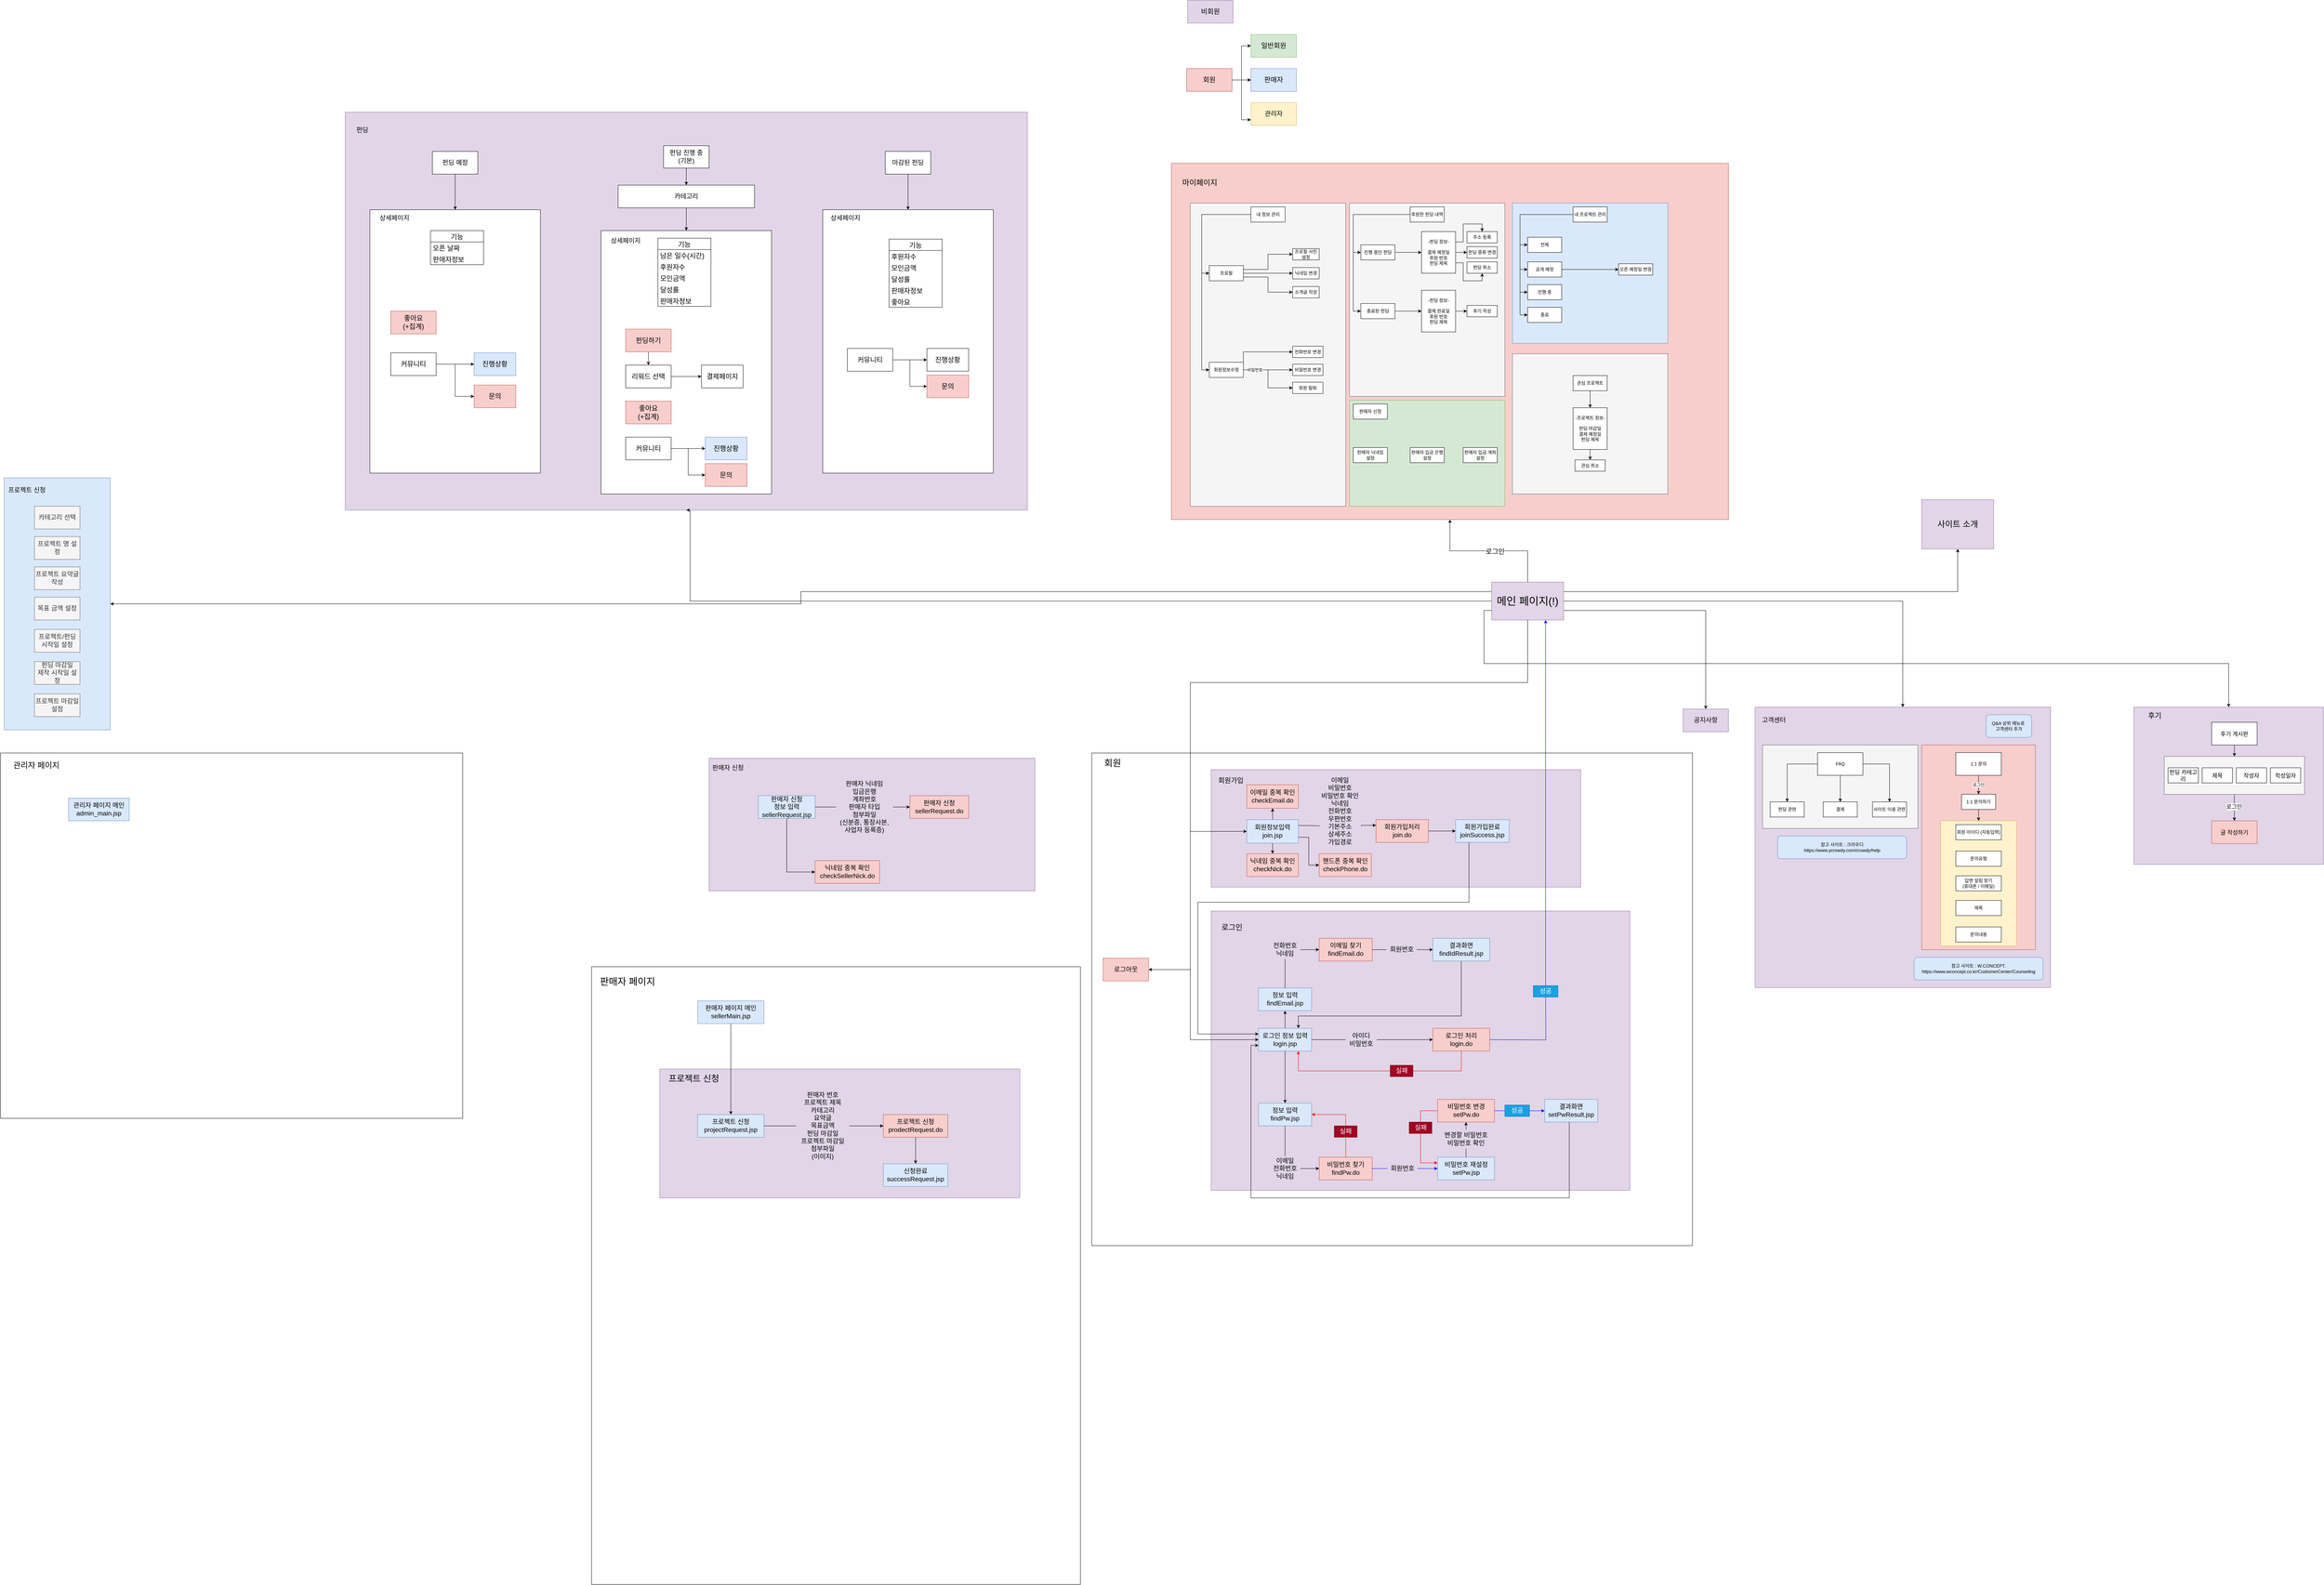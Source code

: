 <mxfile version="17.4.6" type="github">
  <diagram id="-pLTDzU2cRO3DMkPZ95w" name="Page-1">
    <mxGraphModel dx="7170" dy="3318" grid="1" gridSize="10" guides="1" tooltips="1" connect="1" arrows="1" fold="1" page="1" pageScale="1" pageWidth="1200" pageHeight="1920" math="0" shadow="0">
      <root>
        <mxCell id="0" />
        <mxCell id="1" parent="0" />
        <mxCell id="6pfbYYbsSuGDbfuHmB2l-295" value="" style="rounded=0;whiteSpace=wrap;html=1;fontSize=24;" parent="1" vertex="1">
          <mxGeometry x="-2400" y="960" width="1290" height="1630" as="geometry" />
        </mxCell>
        <mxCell id="6pfbYYbsSuGDbfuHmB2l-312" value="" style="rounded=0;whiteSpace=wrap;html=1;fontSize=17;fillColor=#e1d5e7;strokeColor=#9673a6;" parent="1" vertex="1">
          <mxGeometry x="-2220" y="1230" width="950" height="340" as="geometry" />
        </mxCell>
        <mxCell id="6pfbYYbsSuGDbfuHmB2l-293" value="" style="group" parent="1" vertex="1" connectable="0">
          <mxGeometry x="-1080" y="396" width="1585" height="1300" as="geometry" />
        </mxCell>
        <mxCell id="6pfbYYbsSuGDbfuHmB2l-197" value="" style="rounded=0;whiteSpace=wrap;html=1;" parent="6pfbYYbsSuGDbfuHmB2l-293" vertex="1">
          <mxGeometry width="1585" height="1300" as="geometry" />
        </mxCell>
        <mxCell id="6pfbYYbsSuGDbfuHmB2l-291" value="" style="group" parent="6pfbYYbsSuGDbfuHmB2l-293" vertex="1" connectable="0">
          <mxGeometry x="315" y="417" width="1105" height="757" as="geometry" />
        </mxCell>
        <mxCell id="6pfbYYbsSuGDbfuHmB2l-1" value="" style="rounded=0;whiteSpace=wrap;html=1;fillColor=#e1d5e7;strokeColor=#9673a6;" parent="6pfbYYbsSuGDbfuHmB2l-291" vertex="1">
          <mxGeometry width="1105" height="737" as="geometry" />
        </mxCell>
        <mxCell id="6pfbYYbsSuGDbfuHmB2l-72" value="이메일 찾기&lt;br&gt;findEmail.do" style="rounded=0;whiteSpace=wrap;html=1;fontSize=17;fillColor=#f8cecc;strokeColor=#b85450;" parent="6pfbYYbsSuGDbfuHmB2l-291" vertex="1">
          <mxGeometry x="285" y="72" width="140" height="60" as="geometry" />
        </mxCell>
        <mxCell id="6pfbYYbsSuGDbfuHmB2l-73" value="비밀번호 찾기&lt;br&gt;findPw.do" style="rounded=0;whiteSpace=wrap;html=1;fontSize=17;fillColor=#f8cecc;strokeColor=#b85450;" parent="6pfbYYbsSuGDbfuHmB2l-291" vertex="1">
          <mxGeometry x="285" y="649.5" width="140" height="60" as="geometry" />
        </mxCell>
        <mxCell id="6pfbYYbsSuGDbfuHmB2l-193" style="edgeStyle=orthogonalEdgeStyle;rounded=0;orthogonalLoop=1;jettySize=auto;html=1;exitX=0.5;exitY=1;exitDx=0;exitDy=0;" parent="6pfbYYbsSuGDbfuHmB2l-291" edge="1">
          <mxGeometry relative="1" as="geometry">
            <mxPoint x="135" y="57" as="sourcePoint" />
            <mxPoint x="135" y="57" as="targetPoint" />
          </mxGeometry>
        </mxCell>
        <mxCell id="6pfbYYbsSuGDbfuHmB2l-194" value="로그인" style="text;html=1;strokeColor=none;fillColor=none;align=center;verticalAlign=middle;whiteSpace=wrap;rounded=0;fontSize=20;" parent="6pfbYYbsSuGDbfuHmB2l-291" vertex="1">
          <mxGeometry x="15" y="27" width="80" height="30" as="geometry" />
        </mxCell>
        <mxCell id="6pfbYYbsSuGDbfuHmB2l-225" style="edgeStyle=orthogonalEdgeStyle;rounded=0;orthogonalLoop=1;jettySize=auto;html=1;exitX=1;exitY=0.5;exitDx=0;exitDy=0;entryX=0;entryY=0.5;entryDx=0;entryDy=0;fontSize=17;startArrow=none;" parent="6pfbYYbsSuGDbfuHmB2l-291" source="6pfbYYbsSuGDbfuHmB2l-227" target="6pfbYYbsSuGDbfuHmB2l-72" edge="1">
          <mxGeometry relative="1" as="geometry" />
        </mxCell>
        <mxCell id="6pfbYYbsSuGDbfuHmB2l-226" style="edgeStyle=orthogonalEdgeStyle;rounded=0;orthogonalLoop=1;jettySize=auto;html=1;exitX=1;exitY=0.5;exitDx=0;exitDy=0;entryX=0;entryY=0.5;entryDx=0;entryDy=0;fontSize=17;startArrow=none;" parent="6pfbYYbsSuGDbfuHmB2l-291" source="6pfbYYbsSuGDbfuHmB2l-235" target="6pfbYYbsSuGDbfuHmB2l-73" edge="1">
          <mxGeometry relative="1" as="geometry" />
        </mxCell>
        <mxCell id="6pfbYYbsSuGDbfuHmB2l-217" value="로그인 정보 입력&lt;br&gt;login.jsp" style="rounded=0;whiteSpace=wrap;html=1;fontSize=17;fillColor=#dae8fc;strokeColor=#6c8ebf;" parent="6pfbYYbsSuGDbfuHmB2l-291" vertex="1">
          <mxGeometry x="125" y="309.5" width="140" height="60" as="geometry" />
        </mxCell>
        <mxCell id="6pfbYYbsSuGDbfuHmB2l-218" value="비밀번호 재설정&lt;br&gt;setPw.jsp" style="rounded=0;whiteSpace=wrap;html=1;fontSize=17;fillColor=#dae8fc;strokeColor=#6c8ebf;" parent="6pfbYYbsSuGDbfuHmB2l-291" vertex="1">
          <mxGeometry x="597.5" y="649.5" width="150" height="60" as="geometry" />
        </mxCell>
        <mxCell id="6pfbYYbsSuGDbfuHmB2l-220" value="로그인 처리&lt;br&gt;login.do" style="rounded=0;whiteSpace=wrap;html=1;fontSize=17;fillColor=#f8cecc;strokeColor=#b85450;" parent="6pfbYYbsSuGDbfuHmB2l-291" vertex="1">
          <mxGeometry x="585" y="309.5" width="150" height="60" as="geometry" />
        </mxCell>
        <mxCell id="6pfbYYbsSuGDbfuHmB2l-223" value="아이디&lt;br&gt;비밀번호" style="text;html=1;align=center;verticalAlign=middle;whiteSpace=wrap;rounded=0;fontSize=17;" parent="6pfbYYbsSuGDbfuHmB2l-291" vertex="1">
          <mxGeometry x="355" y="309.5" width="82.24" height="60" as="geometry" />
        </mxCell>
        <mxCell id="6pfbYYbsSuGDbfuHmB2l-221" style="edgeStyle=orthogonalEdgeStyle;rounded=0;orthogonalLoop=1;jettySize=auto;html=1;exitX=1;exitY=0.5;exitDx=0;exitDy=0;entryX=0;entryY=0.5;entryDx=0;entryDy=0;fontSize=17;startArrow=none;" parent="6pfbYYbsSuGDbfuHmB2l-291" source="6pfbYYbsSuGDbfuHmB2l-223" target="6pfbYYbsSuGDbfuHmB2l-220" edge="1">
          <mxGeometry relative="1" as="geometry" />
        </mxCell>
        <mxCell id="6pfbYYbsSuGDbfuHmB2l-224" value="" style="edgeStyle=orthogonalEdgeStyle;rounded=0;orthogonalLoop=1;jettySize=auto;html=1;exitX=1;exitY=0.5;exitDx=0;exitDy=0;entryX=0;entryY=0.5;entryDx=0;entryDy=0;fontSize=17;endArrow=none;" parent="6pfbYYbsSuGDbfuHmB2l-291" source="6pfbYYbsSuGDbfuHmB2l-217" target="6pfbYYbsSuGDbfuHmB2l-223" edge="1">
          <mxGeometry relative="1" as="geometry">
            <mxPoint x="265" y="339.5" as="sourcePoint" />
            <mxPoint x="515" y="339.5" as="targetPoint" />
          </mxGeometry>
        </mxCell>
        <mxCell id="6pfbYYbsSuGDbfuHmB2l-227" value="전화번호&lt;br&gt;닉네임" style="text;html=1;align=center;verticalAlign=middle;whiteSpace=wrap;rounded=0;fontSize=17;" parent="6pfbYYbsSuGDbfuHmB2l-291" vertex="1">
          <mxGeometry x="155" y="77" width="80" height="50" as="geometry" />
        </mxCell>
        <mxCell id="6pfbYYbsSuGDbfuHmB2l-290" style="edgeStyle=orthogonalEdgeStyle;rounded=0;orthogonalLoop=1;jettySize=auto;html=1;exitX=0.5;exitY=1;exitDx=0;exitDy=0;entryX=0.75;entryY=0;entryDx=0;entryDy=0;fontSize=17;strokeColor=#000000;" parent="6pfbYYbsSuGDbfuHmB2l-291" source="6pfbYYbsSuGDbfuHmB2l-230" target="6pfbYYbsSuGDbfuHmB2l-217" edge="1">
          <mxGeometry relative="1" as="geometry">
            <Array as="points">
              <mxPoint x="660" y="277" />
              <mxPoint x="230" y="277" />
            </Array>
          </mxGeometry>
        </mxCell>
        <mxCell id="6pfbYYbsSuGDbfuHmB2l-230" value="결과화면&lt;br&gt;findIdResult.jsp" style="rounded=0;whiteSpace=wrap;html=1;fontSize=17;fillColor=#dae8fc;strokeColor=#6c8ebf;" parent="6pfbYYbsSuGDbfuHmB2l-291" vertex="1">
          <mxGeometry x="585" y="72" width="150" height="60" as="geometry" />
        </mxCell>
        <mxCell id="6pfbYYbsSuGDbfuHmB2l-233" value="회원번호" style="text;html=1;align=center;verticalAlign=middle;whiteSpace=wrap;rounded=0;fontSize=17;" parent="6pfbYYbsSuGDbfuHmB2l-291" vertex="1">
          <mxGeometry x="462.5" y="87" width="80" height="30" as="geometry" />
        </mxCell>
        <mxCell id="6pfbYYbsSuGDbfuHmB2l-231" style="edgeStyle=orthogonalEdgeStyle;rounded=0;orthogonalLoop=1;jettySize=auto;html=1;exitX=1;exitY=0.5;exitDx=0;exitDy=0;entryX=0;entryY=0.5;entryDx=0;entryDy=0;fontSize=17;startArrow=none;" parent="6pfbYYbsSuGDbfuHmB2l-291" source="6pfbYYbsSuGDbfuHmB2l-233" target="6pfbYYbsSuGDbfuHmB2l-230" edge="1">
          <mxGeometry relative="1" as="geometry" />
        </mxCell>
        <mxCell id="6pfbYYbsSuGDbfuHmB2l-234" value="" style="edgeStyle=orthogonalEdgeStyle;rounded=0;orthogonalLoop=1;jettySize=auto;html=1;exitX=1;exitY=0.5;exitDx=0;exitDy=0;entryX=0;entryY=0.5;entryDx=0;entryDy=0;fontSize=17;endArrow=none;" parent="6pfbYYbsSuGDbfuHmB2l-291" source="6pfbYYbsSuGDbfuHmB2l-72" target="6pfbYYbsSuGDbfuHmB2l-233" edge="1">
          <mxGeometry relative="1" as="geometry">
            <mxPoint x="425" y="102" as="sourcePoint" />
            <mxPoint x="515" y="102" as="targetPoint" />
          </mxGeometry>
        </mxCell>
        <mxCell id="6pfbYYbsSuGDbfuHmB2l-235" value="이메일&lt;br&gt;전화번호&lt;br&gt;닉네임" style="text;html=1;align=center;verticalAlign=middle;whiteSpace=wrap;rounded=0;fontSize=17;" parent="6pfbYYbsSuGDbfuHmB2l-291" vertex="1">
          <mxGeometry x="155" y="647" width="80" height="65" as="geometry" />
        </mxCell>
        <mxCell id="6pfbYYbsSuGDbfuHmB2l-243" value="회원번호" style="text;html=1;align=center;verticalAlign=middle;whiteSpace=wrap;rounded=0;fontSize=17;" parent="6pfbYYbsSuGDbfuHmB2l-291" vertex="1">
          <mxGeometry x="465" y="664.5" width="80" height="30" as="geometry" />
        </mxCell>
        <mxCell id="6pfbYYbsSuGDbfuHmB2l-242" style="edgeStyle=orthogonalEdgeStyle;rounded=0;orthogonalLoop=1;jettySize=auto;html=1;exitX=1;exitY=0.5;exitDx=0;exitDy=0;entryX=0;entryY=0.5;entryDx=0;entryDy=0;fontSize=17;startArrow=none;strokeColor=#0000FF;" parent="6pfbYYbsSuGDbfuHmB2l-291" source="6pfbYYbsSuGDbfuHmB2l-243" target="6pfbYYbsSuGDbfuHmB2l-218" edge="1">
          <mxGeometry relative="1" as="geometry" />
        </mxCell>
        <mxCell id="6pfbYYbsSuGDbfuHmB2l-244" value="" style="edgeStyle=orthogonalEdgeStyle;rounded=0;orthogonalLoop=1;jettySize=auto;html=1;exitX=1;exitY=0.5;exitDx=0;exitDy=0;entryX=0;entryY=0.5;entryDx=0;entryDy=0;fontSize=17;endArrow=none;strokeColor=#0000FF;" parent="6pfbYYbsSuGDbfuHmB2l-291" source="6pfbYYbsSuGDbfuHmB2l-73" target="6pfbYYbsSuGDbfuHmB2l-243" edge="1">
          <mxGeometry relative="1" as="geometry">
            <mxPoint x="425" y="679.5" as="sourcePoint" />
            <mxPoint x="515" y="679.5" as="targetPoint" />
          </mxGeometry>
        </mxCell>
        <mxCell id="6pfbYYbsSuGDbfuHmB2l-249" value="정보 입력&lt;br&gt;findEmail.jsp" style="rounded=0;whiteSpace=wrap;html=1;fontSize=17;fillColor=#dae8fc;strokeColor=#6c8ebf;" parent="6pfbYYbsSuGDbfuHmB2l-291" vertex="1">
          <mxGeometry x="125" y="203" width="140" height="60" as="geometry" />
        </mxCell>
        <mxCell id="6pfbYYbsSuGDbfuHmB2l-251" value="" style="endArrow=none;html=1;rounded=0;fontSize=17;exitX=0.5;exitY=0;exitDx=0;exitDy=0;entryX=0.5;entryY=1;entryDx=0;entryDy=0;" parent="6pfbYYbsSuGDbfuHmB2l-291" source="6pfbYYbsSuGDbfuHmB2l-249" target="6pfbYYbsSuGDbfuHmB2l-227" edge="1">
          <mxGeometry width="50" height="50" relative="1" as="geometry">
            <mxPoint x="485" y="247" as="sourcePoint" />
            <mxPoint x="535" y="197" as="targetPoint" />
            <Array as="points" />
          </mxGeometry>
        </mxCell>
        <mxCell id="6pfbYYbsSuGDbfuHmB2l-252" value="정보 입력&lt;br&gt;findPw.jsp" style="rounded=0;whiteSpace=wrap;html=1;fontSize=17;fillColor=#dae8fc;strokeColor=#6c8ebf;" parent="6pfbYYbsSuGDbfuHmB2l-291" vertex="1">
          <mxGeometry x="125" y="507" width="140" height="60" as="geometry" />
        </mxCell>
        <mxCell id="6pfbYYbsSuGDbfuHmB2l-253" style="edgeStyle=orthogonalEdgeStyle;rounded=0;orthogonalLoop=1;jettySize=auto;html=1;exitX=0.5;exitY=0;exitDx=0;exitDy=0;entryX=0.5;entryY=1;entryDx=0;entryDy=0;fontSize=17;" parent="6pfbYYbsSuGDbfuHmB2l-291" source="6pfbYYbsSuGDbfuHmB2l-217" target="6pfbYYbsSuGDbfuHmB2l-249" edge="1">
          <mxGeometry relative="1" as="geometry" />
        </mxCell>
        <mxCell id="6pfbYYbsSuGDbfuHmB2l-258" value="" style="endArrow=none;html=1;rounded=0;fontSize=17;exitX=0.5;exitY=1;exitDx=0;exitDy=0;entryX=0.5;entryY=0;entryDx=0;entryDy=0;" parent="6pfbYYbsSuGDbfuHmB2l-291" source="6pfbYYbsSuGDbfuHmB2l-252" target="6pfbYYbsSuGDbfuHmB2l-235" edge="1">
          <mxGeometry width="50" height="50" relative="1" as="geometry">
            <mxPoint x="485" y="307" as="sourcePoint" />
            <mxPoint x="535" y="257" as="targetPoint" />
          </mxGeometry>
        </mxCell>
        <mxCell id="6pfbYYbsSuGDbfuHmB2l-259" value="성공" style="text;html=1;strokeColor=#006EAF;fillColor=#1ba1e2;align=center;verticalAlign=middle;whiteSpace=wrap;rounded=0;fontSize=17;fontColor=#ffffff;" parent="6pfbYYbsSuGDbfuHmB2l-291" vertex="1">
          <mxGeometry x="850" y="197" width="65" height="30" as="geometry" />
        </mxCell>
        <mxCell id="6pfbYYbsSuGDbfuHmB2l-263" value="" style="endArrow=none;html=1;rounded=0;fontSize=17;strokeColor=#0000FF;exitX=1;exitY=0.5;exitDx=0;exitDy=0;entryX=0.5;entryY=1;entryDx=0;entryDy=0;" parent="6pfbYYbsSuGDbfuHmB2l-291" source="6pfbYYbsSuGDbfuHmB2l-220" target="6pfbYYbsSuGDbfuHmB2l-259" edge="1">
          <mxGeometry width="50" height="50" relative="1" as="geometry">
            <mxPoint x="485" y="-53" as="sourcePoint" />
            <mxPoint x="535" y="-103" as="targetPoint" />
            <Array as="points">
              <mxPoint x="883" y="340" />
            </Array>
          </mxGeometry>
        </mxCell>
        <mxCell id="6pfbYYbsSuGDbfuHmB2l-268" style="edgeStyle=orthogonalEdgeStyle;rounded=0;orthogonalLoop=1;jettySize=auto;html=1;exitX=0;exitY=0.5;exitDx=0;exitDy=0;entryX=0.75;entryY=1;entryDx=0;entryDy=0;fontSize=17;strokeColor=#FF0000;" parent="6pfbYYbsSuGDbfuHmB2l-291" source="6pfbYYbsSuGDbfuHmB2l-265" target="6pfbYYbsSuGDbfuHmB2l-217" edge="1">
          <mxGeometry relative="1" as="geometry" />
        </mxCell>
        <mxCell id="6pfbYYbsSuGDbfuHmB2l-265" value="실패" style="text;html=1;strokeColor=#6F0000;fillColor=#a20025;align=center;verticalAlign=middle;whiteSpace=wrap;rounded=0;fontSize=17;fontColor=#ffffff;" parent="6pfbYYbsSuGDbfuHmB2l-291" vertex="1">
          <mxGeometry x="472.5" y="407" width="60" height="30" as="geometry" />
        </mxCell>
        <mxCell id="6pfbYYbsSuGDbfuHmB2l-267" value="" style="edgeStyle=orthogonalEdgeStyle;rounded=0;orthogonalLoop=1;jettySize=auto;html=1;exitX=0.5;exitY=1;exitDx=0;exitDy=0;entryX=1;entryY=0.5;entryDx=0;entryDy=0;fontSize=17;strokeColor=#FF0000;endArrow=none;" parent="6pfbYYbsSuGDbfuHmB2l-291" source="6pfbYYbsSuGDbfuHmB2l-220" target="6pfbYYbsSuGDbfuHmB2l-265" edge="1">
          <mxGeometry relative="1" as="geometry">
            <mxPoint x="660" y="369.5" as="sourcePoint" />
            <mxPoint x="230" y="369.5" as="targetPoint" />
            <Array as="points" />
          </mxGeometry>
        </mxCell>
        <mxCell id="6pfbYYbsSuGDbfuHmB2l-271" style="edgeStyle=orthogonalEdgeStyle;rounded=0;orthogonalLoop=1;jettySize=auto;html=1;exitX=0.5;exitY=1;exitDx=0;exitDy=0;entryX=0;entryY=0.75;entryDx=0;entryDy=0;fontSize=17;strokeColor=#000000;" parent="6pfbYYbsSuGDbfuHmB2l-291" source="6pfbYYbsSuGDbfuHmB2l-269" target="6pfbYYbsSuGDbfuHmB2l-217" edge="1">
          <mxGeometry relative="1" as="geometry">
            <Array as="points">
              <mxPoint x="945" y="757" />
              <mxPoint x="105" y="757" />
              <mxPoint x="105" y="354" />
            </Array>
          </mxGeometry>
        </mxCell>
        <mxCell id="6pfbYYbsSuGDbfuHmB2l-269" value="결과화면&lt;br&gt;setPwResult.jsp" style="rounded=0;whiteSpace=wrap;html=1;fontSize=17;fillColor=#dae8fc;strokeColor=#6c8ebf;" parent="6pfbYYbsSuGDbfuHmB2l-291" vertex="1">
          <mxGeometry x="880" y="497" width="140" height="60" as="geometry" />
        </mxCell>
        <mxCell id="6pfbYYbsSuGDbfuHmB2l-273" value="실패" style="text;html=1;strokeColor=#6F0000;fillColor=#a20025;align=center;verticalAlign=middle;whiteSpace=wrap;rounded=0;fontSize=17;fontColor=#ffffff;" parent="6pfbYYbsSuGDbfuHmB2l-291" vertex="1">
          <mxGeometry x="325" y="567" width="60" height="30" as="geometry" />
        </mxCell>
        <mxCell id="6pfbYYbsSuGDbfuHmB2l-274" value="" style="edgeStyle=orthogonalEdgeStyle;rounded=0;orthogonalLoop=1;jettySize=auto;html=1;exitX=0.5;exitY=0;exitDx=0;exitDy=0;entryX=0.5;entryY=1;entryDx=0;entryDy=0;fontSize=17;strokeColor=#FF0000;endArrow=none;" parent="6pfbYYbsSuGDbfuHmB2l-291" source="6pfbYYbsSuGDbfuHmB2l-73" target="6pfbYYbsSuGDbfuHmB2l-273" edge="1">
          <mxGeometry relative="1" as="geometry">
            <mxPoint x="355" y="649.5" as="sourcePoint" />
            <mxPoint x="265" y="537" as="targetPoint" />
          </mxGeometry>
        </mxCell>
        <mxCell id="6pfbYYbsSuGDbfuHmB2l-276" style="edgeStyle=orthogonalEdgeStyle;rounded=0;orthogonalLoop=1;jettySize=auto;html=1;exitX=1;exitY=0.5;exitDx=0;exitDy=0;entryX=0;entryY=0.5;entryDx=0;entryDy=0;fontSize=17;strokeColor=#0000FF;startArrow=none;" parent="6pfbYYbsSuGDbfuHmB2l-291" source="6pfbYYbsSuGDbfuHmB2l-287" target="6pfbYYbsSuGDbfuHmB2l-269" edge="1">
          <mxGeometry relative="1" as="geometry" />
        </mxCell>
        <mxCell id="6pfbYYbsSuGDbfuHmB2l-283" style="edgeStyle=orthogonalEdgeStyle;rounded=0;orthogonalLoop=1;jettySize=auto;html=1;exitX=0.5;exitY=1;exitDx=0;exitDy=0;entryX=0;entryY=0.25;entryDx=0;entryDy=0;fontSize=17;strokeColor=#FF0000;startArrow=none;" parent="6pfbYYbsSuGDbfuHmB2l-291" source="6pfbYYbsSuGDbfuHmB2l-285" target="6pfbYYbsSuGDbfuHmB2l-218" edge="1">
          <mxGeometry relative="1" as="geometry" />
        </mxCell>
        <mxCell id="6pfbYYbsSuGDbfuHmB2l-275" value="비밀번호 변경&lt;br&gt;setPw.do" style="rounded=0;whiteSpace=wrap;html=1;fontSize=17;fillColor=#f8cecc;strokeColor=#b85450;" parent="6pfbYYbsSuGDbfuHmB2l-291" vertex="1">
          <mxGeometry x="597.5" y="497" width="150" height="60" as="geometry" />
        </mxCell>
        <mxCell id="6pfbYYbsSuGDbfuHmB2l-282" style="edgeStyle=orthogonalEdgeStyle;rounded=0;orthogonalLoop=1;jettySize=auto;html=1;exitX=0.5;exitY=0;exitDx=0;exitDy=0;entryX=0.5;entryY=1;entryDx=0;entryDy=0;fontSize=17;strokeColor=#000000;" parent="6pfbYYbsSuGDbfuHmB2l-291" source="6pfbYYbsSuGDbfuHmB2l-278" target="6pfbYYbsSuGDbfuHmB2l-275" edge="1">
          <mxGeometry relative="1" as="geometry" />
        </mxCell>
        <mxCell id="6pfbYYbsSuGDbfuHmB2l-278" value="변경할 비밀번호&lt;br&gt;비밀번호 확인" style="text;html=1;align=center;verticalAlign=middle;whiteSpace=wrap;rounded=0;fontSize=17;" parent="6pfbYYbsSuGDbfuHmB2l-291" vertex="1">
          <mxGeometry x="595" y="577" width="155" height="50" as="geometry" />
        </mxCell>
        <mxCell id="6pfbYYbsSuGDbfuHmB2l-281" value="" style="endArrow=none;html=1;rounded=0;fontSize=17;strokeColor=#000000;exitX=0.5;exitY=0;exitDx=0;exitDy=0;entryX=0.5;entryY=1;entryDx=0;entryDy=0;" parent="6pfbYYbsSuGDbfuHmB2l-291" source="6pfbYYbsSuGDbfuHmB2l-218" target="6pfbYYbsSuGDbfuHmB2l-278" edge="1">
          <mxGeometry width="50" height="50" relative="1" as="geometry">
            <mxPoint x="497.5" y="247" as="sourcePoint" />
            <mxPoint x="667.5" y="617" as="targetPoint" />
          </mxGeometry>
        </mxCell>
        <mxCell id="6pfbYYbsSuGDbfuHmB2l-285" value="실패" style="text;html=1;strokeColor=#6F0000;fillColor=#a20025;align=center;verticalAlign=middle;whiteSpace=wrap;rounded=0;fontSize=17;fontColor=#ffffff;" parent="6pfbYYbsSuGDbfuHmB2l-291" vertex="1">
          <mxGeometry x="522.5" y="557" width="60" height="30" as="geometry" />
        </mxCell>
        <mxCell id="6pfbYYbsSuGDbfuHmB2l-286" value="" style="edgeStyle=orthogonalEdgeStyle;rounded=0;orthogonalLoop=1;jettySize=auto;html=1;exitX=0;exitY=0.5;exitDx=0;exitDy=0;entryX=0.5;entryY=0;entryDx=0;entryDy=0;fontSize=17;strokeColor=#FF0000;endArrow=none;" parent="6pfbYYbsSuGDbfuHmB2l-291" source="6pfbYYbsSuGDbfuHmB2l-275" target="6pfbYYbsSuGDbfuHmB2l-285" edge="1">
          <mxGeometry relative="1" as="geometry">
            <mxPoint x="585" y="512" as="sourcePoint" />
            <mxPoint x="585" y="664.5" as="targetPoint" />
          </mxGeometry>
        </mxCell>
        <mxCell id="6pfbYYbsSuGDbfuHmB2l-287" value="성공" style="text;html=1;strokeColor=#006EAF;fillColor=#1ba1e2;align=center;verticalAlign=middle;whiteSpace=wrap;rounded=0;fontSize=17;fontColor=#ffffff;" parent="6pfbYYbsSuGDbfuHmB2l-291" vertex="1">
          <mxGeometry x="775" y="512" width="65" height="30" as="geometry" />
        </mxCell>
        <mxCell id="6pfbYYbsSuGDbfuHmB2l-289" value="" style="endArrow=none;html=1;rounded=0;fontSize=17;strokeColor=#0000FF;exitX=1;exitY=0.5;exitDx=0;exitDy=0;entryX=0;entryY=0.5;entryDx=0;entryDy=0;" parent="6pfbYYbsSuGDbfuHmB2l-291" source="6pfbYYbsSuGDbfuHmB2l-275" target="6pfbYYbsSuGDbfuHmB2l-287" edge="1">
          <mxGeometry width="50" height="50" relative="1" as="geometry">
            <mxPoint x="505" y="247" as="sourcePoint" />
            <mxPoint x="555" y="197" as="targetPoint" />
          </mxGeometry>
        </mxCell>
        <mxCell id="6pfbYYbsSuGDbfuHmB2l-254" style="edgeStyle=orthogonalEdgeStyle;rounded=0;orthogonalLoop=1;jettySize=auto;html=1;exitX=0.5;exitY=1;exitDx=0;exitDy=0;entryX=0.5;entryY=0;entryDx=0;entryDy=0;fontSize=17;" parent="6pfbYYbsSuGDbfuHmB2l-291" source="6pfbYYbsSuGDbfuHmB2l-217" target="6pfbYYbsSuGDbfuHmB2l-252" edge="1">
          <mxGeometry relative="1" as="geometry" />
        </mxCell>
        <mxCell id="6pfbYYbsSuGDbfuHmB2l-272" style="edgeStyle=orthogonalEdgeStyle;rounded=0;orthogonalLoop=1;jettySize=auto;html=1;exitX=0.5;exitY=0;exitDx=0;exitDy=0;entryX=1;entryY=0.5;entryDx=0;entryDy=0;fontSize=17;strokeColor=#FF0000;startArrow=none;" parent="6pfbYYbsSuGDbfuHmB2l-291" source="6pfbYYbsSuGDbfuHmB2l-273" target="6pfbYYbsSuGDbfuHmB2l-252" edge="1">
          <mxGeometry relative="1" as="geometry" />
        </mxCell>
        <mxCell id="6pfbYYbsSuGDbfuHmB2l-199" value="" style="group;rotation=0;fontSize=12;fillColor=#f8cecc;strokeColor=#b85450;" parent="6pfbYYbsSuGDbfuHmB2l-293" vertex="1" connectable="0">
          <mxGeometry x="315" y="44" width="975" height="310" as="geometry" />
        </mxCell>
        <mxCell id="6pfbYYbsSuGDbfuHmB2l-22" value="" style="rounded=0;whiteSpace=wrap;html=1;fillColor=#e1d5e7;strokeColor=#9673a6;" parent="6pfbYYbsSuGDbfuHmB2l-199" vertex="1">
          <mxGeometry width="975" height="310" as="geometry" />
        </mxCell>
        <mxCell id="6pfbYYbsSuGDbfuHmB2l-110" value="회원가입" style="text;html=1;strokeColor=none;fillColor=none;align=center;verticalAlign=middle;whiteSpace=wrap;rounded=0;fontSize=18;" parent="6pfbYYbsSuGDbfuHmB2l-199" vertex="1">
          <mxGeometry x="8.553" y="10.005" width="85.526" height="38.75" as="geometry" />
        </mxCell>
        <mxCell id="6pfbYYbsSuGDbfuHmB2l-202" style="edgeStyle=orthogonalEdgeStyle;rounded=0;orthogonalLoop=1;jettySize=auto;html=1;exitX=0.5;exitY=0;exitDx=0;exitDy=0;entryX=0.5;entryY=1;entryDx=0;entryDy=0;fontSize=17;" parent="6pfbYYbsSuGDbfuHmB2l-199" source="6pfbYYbsSuGDbfuHmB2l-200" target="6pfbYYbsSuGDbfuHmB2l-201" edge="1">
          <mxGeometry relative="1" as="geometry" />
        </mxCell>
        <mxCell id="6pfbYYbsSuGDbfuHmB2l-204" style="edgeStyle=orthogonalEdgeStyle;rounded=0;orthogonalLoop=1;jettySize=auto;html=1;exitX=0.5;exitY=1;exitDx=0;exitDy=0;entryX=0.5;entryY=0;entryDx=0;entryDy=0;fontSize=17;" parent="6pfbYYbsSuGDbfuHmB2l-199" source="6pfbYYbsSuGDbfuHmB2l-200" target="6pfbYYbsSuGDbfuHmB2l-203" edge="1">
          <mxGeometry relative="1" as="geometry" />
        </mxCell>
        <mxCell id="6pfbYYbsSuGDbfuHmB2l-206" style="edgeStyle=orthogonalEdgeStyle;rounded=0;orthogonalLoop=1;jettySize=auto;html=1;exitX=1;exitY=0.75;exitDx=0;exitDy=0;entryX=0;entryY=0.5;entryDx=0;entryDy=0;fontSize=17;" parent="6pfbYYbsSuGDbfuHmB2l-199" source="6pfbYYbsSuGDbfuHmB2l-200" target="6pfbYYbsSuGDbfuHmB2l-205" edge="1">
          <mxGeometry relative="1" as="geometry" />
        </mxCell>
        <mxCell id="6pfbYYbsSuGDbfuHmB2l-238" style="edgeStyle=orthogonalEdgeStyle;rounded=0;orthogonalLoop=1;jettySize=auto;html=1;exitX=1;exitY=0.25;exitDx=0;exitDy=0;entryX=0.013;entryY=0.691;entryDx=0;entryDy=0;fontSize=17;entryPerimeter=0;endArrow=none;endFill=0;" parent="6pfbYYbsSuGDbfuHmB2l-199" source="6pfbYYbsSuGDbfuHmB2l-200" target="6pfbYYbsSuGDbfuHmB2l-210" edge="1">
          <mxGeometry relative="1" as="geometry" />
        </mxCell>
        <mxCell id="6pfbYYbsSuGDbfuHmB2l-200" value="회원정보입력&lt;br&gt;join.jsp" style="rounded=0;whiteSpace=wrap;html=1;fontSize=17;fillColor=#dae8fc;strokeColor=#6c8ebf;" parent="6pfbYYbsSuGDbfuHmB2l-199" vertex="1">
          <mxGeometry x="94.08" y="131.87" width="135.92" height="62.08" as="geometry" />
        </mxCell>
        <mxCell id="6pfbYYbsSuGDbfuHmB2l-201" value="이메일 중복 확인&lt;br&gt;checkEmail.do" style="rounded=0;whiteSpace=wrap;html=1;fontSize=17;fillColor=#f8cecc;strokeColor=#b85450;" parent="6pfbYYbsSuGDbfuHmB2l-199" vertex="1">
          <mxGeometry x="94.08" y="40" width="135.92" height="61.88" as="geometry" />
        </mxCell>
        <mxCell id="6pfbYYbsSuGDbfuHmB2l-203" value="닉네임 중복 확인&lt;br&gt;checkNick.do" style="rounded=0;whiteSpace=wrap;html=1;fontSize=17;fillColor=#f8cecc;strokeColor=#b85450;" parent="6pfbYYbsSuGDbfuHmB2l-199" vertex="1">
          <mxGeometry x="94.08" y="221.87" width="135.92" height="60" as="geometry" />
        </mxCell>
        <mxCell id="6pfbYYbsSuGDbfuHmB2l-205" value="핸드폰 중복 확인&lt;br&gt;checkPhone.do" style="rounded=0;whiteSpace=wrap;html=1;fontSize=17;fillColor=#f8cecc;strokeColor=#b85450;" parent="6pfbYYbsSuGDbfuHmB2l-199" vertex="1">
          <mxGeometry x="285" y="221.87" width="137.76" height="60" as="geometry" />
        </mxCell>
        <mxCell id="6pfbYYbsSuGDbfuHmB2l-213" style="edgeStyle=orthogonalEdgeStyle;rounded=0;orthogonalLoop=1;jettySize=auto;html=1;exitX=1;exitY=0.5;exitDx=0;exitDy=0;entryX=0;entryY=0.5;entryDx=0;entryDy=0;fontSize=17;" parent="6pfbYYbsSuGDbfuHmB2l-199" source="6pfbYYbsSuGDbfuHmB2l-207" target="6pfbYYbsSuGDbfuHmB2l-212" edge="1">
          <mxGeometry relative="1" as="geometry" />
        </mxCell>
        <mxCell id="6pfbYYbsSuGDbfuHmB2l-207" value="회원가입처리&lt;br&gt;join.do" style="rounded=0;whiteSpace=wrap;html=1;fontSize=17;fillColor=#f8cecc;strokeColor=#b85450;" parent="6pfbYYbsSuGDbfuHmB2l-199" vertex="1">
          <mxGeometry x="435" y="131.87" width="138.03" height="60" as="geometry" />
        </mxCell>
        <mxCell id="6pfbYYbsSuGDbfuHmB2l-240" style="edgeStyle=orthogonalEdgeStyle;rounded=0;orthogonalLoop=1;jettySize=auto;html=1;exitX=1.013;exitY=0.698;exitDx=0;exitDy=0;entryX=0;entryY=0.25;entryDx=0;entryDy=0;fontSize=17;exitPerimeter=0;" parent="6pfbYYbsSuGDbfuHmB2l-199" source="6pfbYYbsSuGDbfuHmB2l-210" target="6pfbYYbsSuGDbfuHmB2l-207" edge="1">
          <mxGeometry relative="1" as="geometry">
            <Array as="points">
              <mxPoint x="396" y="147" />
            </Array>
          </mxGeometry>
        </mxCell>
        <mxCell id="6pfbYYbsSuGDbfuHmB2l-210" value="이메일&lt;br&gt;비밀번호&lt;br&gt;비밀번호 확인&lt;br&gt;닉네임&lt;br&gt;전화번호&lt;br&gt;우편번호&lt;br&gt;기본주소&lt;br&gt;상세주소&lt;br&gt;가입경로" style="text;html=1;align=center;verticalAlign=middle;whiteSpace=wrap;rounded=0;fontSize=17;" parent="6pfbYYbsSuGDbfuHmB2l-199" vertex="1">
          <mxGeometry x="285" y="10.01" width="110" height="200" as="geometry" />
        </mxCell>
        <mxCell id="6pfbYYbsSuGDbfuHmB2l-212" value="회원가입완료&lt;br&gt;joinSuccess.jsp" style="rounded=0;whiteSpace=wrap;html=1;fontSize=17;fillColor=#dae8fc;strokeColor=#6c8ebf;" parent="6pfbYYbsSuGDbfuHmB2l-199" vertex="1">
          <mxGeometry x="645" y="131.87" width="141.38" height="60" as="geometry" />
        </mxCell>
        <mxCell id="6pfbYYbsSuGDbfuHmB2l-184" value="&lt;font style=&quot;font-size: 17px&quot;&gt;로그아웃&lt;/font&gt;" style="rounded=0;whiteSpace=wrap;html=1;fillColor=#f8cecc;strokeColor=#b85450;" parent="6pfbYYbsSuGDbfuHmB2l-293" vertex="1">
          <mxGeometry x="30" y="541.5" width="120" height="60" as="geometry" />
        </mxCell>
        <mxCell id="6pfbYYbsSuGDbfuHmB2l-246" style="edgeStyle=orthogonalEdgeStyle;rounded=0;orthogonalLoop=1;jettySize=auto;html=1;exitX=0.25;exitY=1;exitDx=0;exitDy=0;entryX=0;entryY=0.25;entryDx=0;entryDy=0;fontSize=17;" parent="6pfbYYbsSuGDbfuHmB2l-293" source="6pfbYYbsSuGDbfuHmB2l-212" target="6pfbYYbsSuGDbfuHmB2l-217" edge="1">
          <mxGeometry relative="1" as="geometry">
            <Array as="points">
              <mxPoint x="995" y="394" />
              <mxPoint x="280" y="394" />
              <mxPoint x="280" y="741" />
            </Array>
          </mxGeometry>
        </mxCell>
        <mxCell id="6pfbYYbsSuGDbfuHmB2l-292" value="회원" style="text;html=1;strokeColor=none;fillColor=none;align=center;verticalAlign=middle;whiteSpace=wrap;rounded=0;fontSize=24;" parent="6pfbYYbsSuGDbfuHmB2l-293" vertex="1">
          <mxGeometry width="110" height="54" as="geometry" />
        </mxCell>
        <mxCell id="6pfbYYbsSuGDbfuHmB2l-2" value="" style="rounded=0;whiteSpace=wrap;html=1;fontSize=22;fillColor=#e1d5e7;strokeColor=#9673a6;" parent="1" vertex="1">
          <mxGeometry x="-3050" y="-1295" width="1800" height="1050" as="geometry" />
        </mxCell>
        <mxCell id="6pfbYYbsSuGDbfuHmB2l-3" value="" style="rounded=0;whiteSpace=wrap;html=1;fillColor=#f8cecc;strokeColor=#b85450;" parent="1" vertex="1">
          <mxGeometry x="-870" y="-1160" width="1470" height="940" as="geometry" />
        </mxCell>
        <mxCell id="6pfbYYbsSuGDbfuHmB2l-4" value="" style="rounded=0;whiteSpace=wrap;html=1;fontSize=18;" parent="1" vertex="1">
          <mxGeometry x="-2375" y="-982.5" width="450" height="695" as="geometry" />
        </mxCell>
        <mxCell id="6pfbYYbsSuGDbfuHmB2l-5" style="edgeStyle=orthogonalEdgeStyle;rounded=0;orthogonalLoop=1;jettySize=auto;html=1;exitX=1;exitY=0.75;exitDx=0;exitDy=0;entryX=0.5;entryY=0;entryDx=0;entryDy=0;fontSize=19;" parent="1" source="6pfbYYbsSuGDbfuHmB2l-19" target="6pfbYYbsSuGDbfuHmB2l-21" edge="1">
          <mxGeometry relative="1" as="geometry" />
        </mxCell>
        <mxCell id="6pfbYYbsSuGDbfuHmB2l-6" style="edgeStyle=orthogonalEdgeStyle;rounded=0;orthogonalLoop=1;jettySize=auto;html=1;exitX=1;exitY=0.5;exitDx=0;exitDy=0;fontSize=17;" parent="1" source="6pfbYYbsSuGDbfuHmB2l-19" target="6pfbYYbsSuGDbfuHmB2l-7" edge="1">
          <mxGeometry relative="1" as="geometry" />
        </mxCell>
        <mxCell id="6pfbYYbsSuGDbfuHmB2l-7" value="" style="rounded=0;whiteSpace=wrap;html=1;fontSize=19;fillColor=#e1d5e7;strokeColor=#9673a6;" parent="1" vertex="1">
          <mxGeometry x="670" y="275" width="780" height="740" as="geometry" />
        </mxCell>
        <mxCell id="6pfbYYbsSuGDbfuHmB2l-8" value="리워드 선택" style="rounded=0;whiteSpace=wrap;html=1;fontSize=18;" parent="1" vertex="1">
          <mxGeometry x="-2310" y="-627.5" width="120" height="60" as="geometry" />
        </mxCell>
        <mxCell id="6pfbYYbsSuGDbfuHmB2l-10" style="edgeStyle=orthogonalEdgeStyle;rounded=0;orthogonalLoop=1;jettySize=auto;html=1;exitX=1;exitY=0.5;exitDx=0;exitDy=0;" parent="1" source="6pfbYYbsSuGDbfuHmB2l-12" target="6pfbYYbsSuGDbfuHmB2l-144" edge="1">
          <mxGeometry relative="1" as="geometry" />
        </mxCell>
        <mxCell id="6pfbYYbsSuGDbfuHmB2l-11" style="edgeStyle=orthogonalEdgeStyle;rounded=0;orthogonalLoop=1;jettySize=auto;html=1;exitX=1;exitY=0.5;exitDx=0;exitDy=0;entryX=0;entryY=0.5;entryDx=0;entryDy=0;" parent="1" source="6pfbYYbsSuGDbfuHmB2l-12" target="6pfbYYbsSuGDbfuHmB2l-145" edge="1">
          <mxGeometry relative="1" as="geometry" />
        </mxCell>
        <mxCell id="6pfbYYbsSuGDbfuHmB2l-12" value="커뮤니티" style="rounded=0;whiteSpace=wrap;html=1;fontSize=18;" parent="1" vertex="1">
          <mxGeometry x="-2310" y="-437.5" width="120" height="60" as="geometry" />
        </mxCell>
        <mxCell id="6pfbYYbsSuGDbfuHmB2l-13" style="edgeStyle=orthogonalEdgeStyle;rounded=0;orthogonalLoop=1;jettySize=auto;html=1;exitX=0.5;exitY=0;exitDx=0;exitDy=0;" parent="1" source="6pfbYYbsSuGDbfuHmB2l-19" target="6pfbYYbsSuGDbfuHmB2l-3" edge="1">
          <mxGeometry relative="1" as="geometry" />
        </mxCell>
        <mxCell id="6pfbYYbsSuGDbfuHmB2l-14" value="로그인" style="edgeLabel;html=1;align=center;verticalAlign=middle;resizable=0;points=[];fontSize=18;" parent="6pfbYYbsSuGDbfuHmB2l-13" connectable="0" vertex="1">
          <mxGeometry x="-0.089" y="1" relative="1" as="geometry">
            <mxPoint y="1" as="offset" />
          </mxGeometry>
        </mxCell>
        <mxCell id="6pfbYYbsSuGDbfuHmB2l-15" style="edgeStyle=orthogonalEdgeStyle;rounded=0;orthogonalLoop=1;jettySize=auto;html=1;exitX=0;exitY=0.25;exitDx=0;exitDy=0;fontSize=17;" parent="1" source="6pfbYYbsSuGDbfuHmB2l-19" target="6pfbYYbsSuGDbfuHmB2l-108" edge="1">
          <mxGeometry relative="1" as="geometry" />
        </mxCell>
        <mxCell id="6pfbYYbsSuGDbfuHmB2l-16" style="edgeStyle=orthogonalEdgeStyle;rounded=0;orthogonalLoop=1;jettySize=auto;html=1;exitX=1;exitY=0.25;exitDx=0;exitDy=0;entryX=0.5;entryY=1;entryDx=0;entryDy=0;fontSize=17;" parent="1" source="6pfbYYbsSuGDbfuHmB2l-19" target="6pfbYYbsSuGDbfuHmB2l-109" edge="1">
          <mxGeometry relative="1" as="geometry" />
        </mxCell>
        <mxCell id="6pfbYYbsSuGDbfuHmB2l-17" style="edgeStyle=orthogonalEdgeStyle;rounded=0;orthogonalLoop=1;jettySize=auto;html=1;exitX=0;exitY=0.5;exitDx=0;exitDy=0;entryX=0.5;entryY=1;entryDx=0;entryDy=0;fontSize=18;" parent="1" source="6pfbYYbsSuGDbfuHmB2l-19" target="6pfbYYbsSuGDbfuHmB2l-2" edge="1">
          <mxGeometry relative="1" as="geometry">
            <Array as="points">
              <mxPoint x="-2140" y="-5" />
            </Array>
          </mxGeometry>
        </mxCell>
        <mxCell id="6pfbYYbsSuGDbfuHmB2l-18" style="edgeStyle=orthogonalEdgeStyle;rounded=0;orthogonalLoop=1;jettySize=auto;html=1;exitX=0.5;exitY=1;exitDx=0;exitDy=0;fontSize=15;entryX=1;entryY=0.5;entryDx=0;entryDy=0;" parent="1" source="6pfbYYbsSuGDbfuHmB2l-19" target="6pfbYYbsSuGDbfuHmB2l-184" edge="1">
          <mxGeometry relative="1" as="geometry">
            <Array as="points">
              <mxPoint x="70" y="210" />
              <mxPoint x="-820" y="210" />
              <mxPoint x="-820" y="967" />
            </Array>
          </mxGeometry>
        </mxCell>
        <mxCell id="6pfbYYbsSuGDbfuHmB2l-248" style="edgeStyle=orthogonalEdgeStyle;rounded=0;orthogonalLoop=1;jettySize=auto;html=1;exitX=0.5;exitY=1;exitDx=0;exitDy=0;entryX=0;entryY=0.5;entryDx=0;entryDy=0;fontSize=17;" parent="1" source="6pfbYYbsSuGDbfuHmB2l-19" target="6pfbYYbsSuGDbfuHmB2l-217" edge="1">
          <mxGeometry relative="1" as="geometry">
            <Array as="points">
              <mxPoint x="70" y="210" />
              <mxPoint x="-820" y="210" />
              <mxPoint x="-820" y="1152" />
            </Array>
          </mxGeometry>
        </mxCell>
        <mxCell id="6pfbYYbsSuGDbfuHmB2l-19" value="&lt;font style=&quot;font-size: 28px&quot;&gt;메인 페이지(!)&lt;/font&gt;" style="rounded=0;whiteSpace=wrap;html=1;fillColor=#e1d5e7;strokeColor=#9673a6;" parent="1" vertex="1">
          <mxGeometry x="-25" y="-55" width="190" height="100" as="geometry" />
        </mxCell>
        <mxCell id="6pfbYYbsSuGDbfuHmB2l-20" value="" style="rounded=0;whiteSpace=wrap;html=1;fontSize=15;fillColor=#e1d5e7;strokeColor=#9673a6;" parent="1" vertex="1">
          <mxGeometry x="1670" y="275" width="500" height="415" as="geometry" />
        </mxCell>
        <mxCell id="6pfbYYbsSuGDbfuHmB2l-21" value="&lt;font style=&quot;font-size: 17px&quot;&gt;공지사항&lt;/font&gt;" style="rounded=0;whiteSpace=wrap;html=1;fillColor=#e1d5e7;strokeColor=#9673a6;" parent="1" vertex="1">
          <mxGeometry x="480" y="280" width="120" height="60" as="geometry" />
        </mxCell>
        <mxCell id="6pfbYYbsSuGDbfuHmB2l-23" value="" style="rounded=0;whiteSpace=wrap;html=1;fillColor=#f5f5f5;fontColor=#333333;strokeColor=#666666;" parent="1" vertex="1">
          <mxGeometry x="-820" y="-1055" width="410" height="800" as="geometry" />
        </mxCell>
        <mxCell id="6pfbYYbsSuGDbfuHmB2l-24" style="edgeStyle=orthogonalEdgeStyle;rounded=0;orthogonalLoop=1;jettySize=auto;html=1;entryX=0;entryY=0.5;entryDx=0;entryDy=0;" parent="1" source="6pfbYYbsSuGDbfuHmB2l-26" target="6pfbYYbsSuGDbfuHmB2l-40" edge="1">
          <mxGeometry relative="1" as="geometry" />
        </mxCell>
        <mxCell id="6pfbYYbsSuGDbfuHmB2l-25" style="edgeStyle=orthogonalEdgeStyle;rounded=0;orthogonalLoop=1;jettySize=auto;html=1;exitX=0;exitY=0.5;exitDx=0;exitDy=0;entryX=0;entryY=0.5;entryDx=0;entryDy=0;" parent="1" source="6pfbYYbsSuGDbfuHmB2l-26" target="6pfbYYbsSuGDbfuHmB2l-45" edge="1">
          <mxGeometry relative="1" as="geometry" />
        </mxCell>
        <mxCell id="6pfbYYbsSuGDbfuHmB2l-26" value="내 정보 관리" style="rounded=0;whiteSpace=wrap;html=1;" parent="1" vertex="1">
          <mxGeometry x="-660" y="-1045" width="90" height="40" as="geometry" />
        </mxCell>
        <mxCell id="6pfbYYbsSuGDbfuHmB2l-27" value="" style="rounded=0;whiteSpace=wrap;html=1;fillColor=#f5f5f5;fontColor=#333333;strokeColor=#666666;" parent="1" vertex="1">
          <mxGeometry x="-400" y="-1055" width="410" height="510" as="geometry" />
        </mxCell>
        <mxCell id="6pfbYYbsSuGDbfuHmB2l-28" style="edgeStyle=orthogonalEdgeStyle;rounded=0;orthogonalLoop=1;jettySize=auto;html=1;exitX=0;exitY=0.5;exitDx=0;exitDy=0;entryX=0;entryY=0.5;entryDx=0;entryDy=0;" parent="1" source="6pfbYYbsSuGDbfuHmB2l-30" target="6pfbYYbsSuGDbfuHmB2l-52" edge="1">
          <mxGeometry relative="1" as="geometry" />
        </mxCell>
        <mxCell id="6pfbYYbsSuGDbfuHmB2l-29" style="edgeStyle=orthogonalEdgeStyle;rounded=0;orthogonalLoop=1;jettySize=auto;html=1;exitX=0;exitY=0.5;exitDx=0;exitDy=0;entryX=0;entryY=0.5;entryDx=0;entryDy=0;" parent="1" source="6pfbYYbsSuGDbfuHmB2l-30" target="6pfbYYbsSuGDbfuHmB2l-54" edge="1">
          <mxGeometry relative="1" as="geometry" />
        </mxCell>
        <mxCell id="6pfbYYbsSuGDbfuHmB2l-30" value="후원한 펀딩 내역" style="rounded=0;whiteSpace=wrap;html=1;" parent="1" vertex="1">
          <mxGeometry x="-240" y="-1045" width="90" height="40" as="geometry" />
        </mxCell>
        <mxCell id="6pfbYYbsSuGDbfuHmB2l-31" value="" style="rounded=0;whiteSpace=wrap;html=1;fillColor=#dae8fc;strokeColor=#6c8ebf;" parent="1" vertex="1">
          <mxGeometry x="30" y="-1055" width="410" height="370" as="geometry" />
        </mxCell>
        <mxCell id="6pfbYYbsSuGDbfuHmB2l-32" style="edgeStyle=orthogonalEdgeStyle;rounded=0;orthogonalLoop=1;jettySize=auto;html=1;exitX=0;exitY=0.5;exitDx=0;exitDy=0;entryX=0;entryY=0.5;entryDx=0;entryDy=0;" parent="1" source="6pfbYYbsSuGDbfuHmB2l-36" target="6pfbYYbsSuGDbfuHmB2l-65" edge="1">
          <mxGeometry relative="1" as="geometry" />
        </mxCell>
        <mxCell id="6pfbYYbsSuGDbfuHmB2l-33" style="edgeStyle=orthogonalEdgeStyle;rounded=0;orthogonalLoop=1;jettySize=auto;html=1;exitX=0;exitY=0.5;exitDx=0;exitDy=0;entryX=0;entryY=0.5;entryDx=0;entryDy=0;" parent="1" source="6pfbYYbsSuGDbfuHmB2l-36" target="6pfbYYbsSuGDbfuHmB2l-67" edge="1">
          <mxGeometry relative="1" as="geometry" />
        </mxCell>
        <mxCell id="6pfbYYbsSuGDbfuHmB2l-34" style="edgeStyle=orthogonalEdgeStyle;rounded=0;orthogonalLoop=1;jettySize=auto;html=1;exitX=0;exitY=0.5;exitDx=0;exitDy=0;entryX=0;entryY=0.5;entryDx=0;entryDy=0;" parent="1" source="6pfbYYbsSuGDbfuHmB2l-36" target="6pfbYYbsSuGDbfuHmB2l-68" edge="1">
          <mxGeometry relative="1" as="geometry" />
        </mxCell>
        <mxCell id="6pfbYYbsSuGDbfuHmB2l-35" style="edgeStyle=orthogonalEdgeStyle;rounded=0;orthogonalLoop=1;jettySize=auto;html=1;exitX=0;exitY=0.5;exitDx=0;exitDy=0;entryX=0;entryY=0.5;entryDx=0;entryDy=0;" parent="1" source="6pfbYYbsSuGDbfuHmB2l-36" target="6pfbYYbsSuGDbfuHmB2l-69" edge="1">
          <mxGeometry relative="1" as="geometry" />
        </mxCell>
        <mxCell id="6pfbYYbsSuGDbfuHmB2l-36" value="내 프로젝트 관리" style="rounded=0;whiteSpace=wrap;html=1;" parent="1" vertex="1">
          <mxGeometry x="190" y="-1045" width="90" height="40" as="geometry" />
        </mxCell>
        <mxCell id="6pfbYYbsSuGDbfuHmB2l-37" style="edgeStyle=orthogonalEdgeStyle;rounded=0;orthogonalLoop=1;jettySize=auto;html=1;exitX=1;exitY=0.25;exitDx=0;exitDy=0;entryX=0;entryY=0.5;entryDx=0;entryDy=0;" parent="1" source="6pfbYYbsSuGDbfuHmB2l-40" target="6pfbYYbsSuGDbfuHmB2l-47" edge="1">
          <mxGeometry relative="1" as="geometry" />
        </mxCell>
        <mxCell id="6pfbYYbsSuGDbfuHmB2l-38" style="edgeStyle=orthogonalEdgeStyle;rounded=0;orthogonalLoop=1;jettySize=auto;html=1;exitX=1;exitY=0.5;exitDx=0;exitDy=0;entryX=0;entryY=0.5;entryDx=0;entryDy=0;" parent="1" source="6pfbYYbsSuGDbfuHmB2l-40" target="6pfbYYbsSuGDbfuHmB2l-46" edge="1">
          <mxGeometry relative="1" as="geometry" />
        </mxCell>
        <mxCell id="6pfbYYbsSuGDbfuHmB2l-39" style="edgeStyle=orthogonalEdgeStyle;rounded=0;orthogonalLoop=1;jettySize=auto;html=1;exitX=1;exitY=0.75;exitDx=0;exitDy=0;entryX=0;entryY=0.5;entryDx=0;entryDy=0;" parent="1" source="6pfbYYbsSuGDbfuHmB2l-40" target="6pfbYYbsSuGDbfuHmB2l-48" edge="1">
          <mxGeometry relative="1" as="geometry" />
        </mxCell>
        <mxCell id="6pfbYYbsSuGDbfuHmB2l-40" value="프로필" style="rounded=0;whiteSpace=wrap;html=1;" parent="1" vertex="1">
          <mxGeometry x="-770" y="-890" width="90" height="40" as="geometry" />
        </mxCell>
        <mxCell id="6pfbYYbsSuGDbfuHmB2l-41" style="edgeStyle=orthogonalEdgeStyle;rounded=0;orthogonalLoop=1;jettySize=auto;html=1;exitX=1;exitY=0.5;exitDx=0;exitDy=0;" parent="1" source="6pfbYYbsSuGDbfuHmB2l-45" target="6pfbYYbsSuGDbfuHmB2l-49" edge="1">
          <mxGeometry relative="1" as="geometry" />
        </mxCell>
        <mxCell id="6pfbYYbsSuGDbfuHmB2l-42" style="edgeStyle=orthogonalEdgeStyle;rounded=0;orthogonalLoop=1;jettySize=auto;html=1;exitX=1;exitY=0.5;exitDx=0;exitDy=0;entryX=0;entryY=0.5;entryDx=0;entryDy=0;" parent="1" source="6pfbYYbsSuGDbfuHmB2l-45" target="6pfbYYbsSuGDbfuHmB2l-50" edge="1">
          <mxGeometry relative="1" as="geometry" />
        </mxCell>
        <mxCell id="6pfbYYbsSuGDbfuHmB2l-43" value="비밀번호" style="edgeLabel;html=1;align=center;verticalAlign=middle;resizable=0;points=[];" parent="6pfbYYbsSuGDbfuHmB2l-42" connectable="0" vertex="1">
          <mxGeometry x="-0.786" y="-1" relative="1" as="geometry">
            <mxPoint x="11" y="-1" as="offset" />
          </mxGeometry>
        </mxCell>
        <mxCell id="6pfbYYbsSuGDbfuHmB2l-44" style="edgeStyle=orthogonalEdgeStyle;rounded=0;orthogonalLoop=1;jettySize=auto;html=1;exitX=1;exitY=0;exitDx=0;exitDy=0;entryX=0;entryY=0.5;entryDx=0;entryDy=0;" parent="1" source="6pfbYYbsSuGDbfuHmB2l-45" target="6pfbYYbsSuGDbfuHmB2l-195" edge="1">
          <mxGeometry relative="1" as="geometry" />
        </mxCell>
        <mxCell id="6pfbYYbsSuGDbfuHmB2l-45" value="회원정보수정" style="rounded=0;whiteSpace=wrap;html=1;" parent="1" vertex="1">
          <mxGeometry x="-770" y="-635" width="90" height="40" as="geometry" />
        </mxCell>
        <mxCell id="6pfbYYbsSuGDbfuHmB2l-46" value="닉네임 변경" style="rounded=0;whiteSpace=wrap;html=1;" parent="1" vertex="1">
          <mxGeometry x="-550" y="-885" width="70" height="30" as="geometry" />
        </mxCell>
        <mxCell id="6pfbYYbsSuGDbfuHmB2l-47" value="프로필 사진 설정" style="rounded=0;whiteSpace=wrap;html=1;" parent="1" vertex="1">
          <mxGeometry x="-550" y="-935" width="70" height="30" as="geometry" />
        </mxCell>
        <mxCell id="6pfbYYbsSuGDbfuHmB2l-48" value="소개글 작성" style="rounded=0;whiteSpace=wrap;html=1;" parent="1" vertex="1">
          <mxGeometry x="-550" y="-835" width="70" height="30" as="geometry" />
        </mxCell>
        <mxCell id="6pfbYYbsSuGDbfuHmB2l-49" value="비밀번호 변경" style="rounded=0;whiteSpace=wrap;html=1;" parent="1" vertex="1">
          <mxGeometry x="-550" y="-630" width="80" height="30" as="geometry" />
        </mxCell>
        <mxCell id="6pfbYYbsSuGDbfuHmB2l-50" value="회원 탈퇴" style="rounded=0;whiteSpace=wrap;html=1;" parent="1" vertex="1">
          <mxGeometry x="-550" y="-582.5" width="80" height="30" as="geometry" />
        </mxCell>
        <mxCell id="6pfbYYbsSuGDbfuHmB2l-51" style="edgeStyle=orthogonalEdgeStyle;rounded=0;orthogonalLoop=1;jettySize=auto;html=1;exitX=1;exitY=0.5;exitDx=0;exitDy=0;entryX=0;entryY=0.5;entryDx=0;entryDy=0;" parent="1" source="6pfbYYbsSuGDbfuHmB2l-52" target="6pfbYYbsSuGDbfuHmB2l-61" edge="1">
          <mxGeometry relative="1" as="geometry" />
        </mxCell>
        <mxCell id="6pfbYYbsSuGDbfuHmB2l-52" value="진행 중인 펀딩" style="rounded=0;whiteSpace=wrap;html=1;" parent="1" vertex="1">
          <mxGeometry x="-370" y="-945" width="90" height="40" as="geometry" />
        </mxCell>
        <mxCell id="6pfbYYbsSuGDbfuHmB2l-53" style="edgeStyle=orthogonalEdgeStyle;rounded=0;orthogonalLoop=1;jettySize=auto;html=1;exitX=1;exitY=0.5;exitDx=0;exitDy=0;entryX=0;entryY=0.5;entryDx=0;entryDy=0;" parent="1" source="6pfbYYbsSuGDbfuHmB2l-54" target="6pfbYYbsSuGDbfuHmB2l-57" edge="1">
          <mxGeometry relative="1" as="geometry" />
        </mxCell>
        <mxCell id="6pfbYYbsSuGDbfuHmB2l-54" value="종료된 펀딩" style="rounded=0;whiteSpace=wrap;html=1;" parent="1" vertex="1">
          <mxGeometry x="-370" y="-790" width="90" height="40" as="geometry" />
        </mxCell>
        <mxCell id="6pfbYYbsSuGDbfuHmB2l-55" value="후기 작성" style="rounded=0;whiteSpace=wrap;html=1;" parent="1" vertex="1">
          <mxGeometry x="-90" y="-785" width="80" height="30" as="geometry" />
        </mxCell>
        <mxCell id="6pfbYYbsSuGDbfuHmB2l-56" style="edgeStyle=orthogonalEdgeStyle;rounded=0;orthogonalLoop=1;jettySize=auto;html=1;exitX=1;exitY=0.5;exitDx=0;exitDy=0;entryX=0;entryY=0.5;entryDx=0;entryDy=0;" parent="1" source="6pfbYYbsSuGDbfuHmB2l-57" target="6pfbYYbsSuGDbfuHmB2l-55" edge="1">
          <mxGeometry relative="1" as="geometry" />
        </mxCell>
        <mxCell id="6pfbYYbsSuGDbfuHmB2l-57" value="-펀딩 정보-&lt;br&gt;&lt;br&gt;결제 완료일&lt;br&gt;후원 번호&lt;br&gt;펀딩 제목" style="rounded=0;whiteSpace=wrap;html=1;" parent="1" vertex="1">
          <mxGeometry x="-210" y="-825" width="90" height="110" as="geometry" />
        </mxCell>
        <mxCell id="6pfbYYbsSuGDbfuHmB2l-58" style="edgeStyle=orthogonalEdgeStyle;rounded=0;orthogonalLoop=1;jettySize=auto;html=1;exitX=1;exitY=0.25;exitDx=0;exitDy=0;entryX=0.5;entryY=0;entryDx=0;entryDy=0;" parent="1" source="6pfbYYbsSuGDbfuHmB2l-61" target="6pfbYYbsSuGDbfuHmB2l-62" edge="1">
          <mxGeometry relative="1" as="geometry" />
        </mxCell>
        <mxCell id="6pfbYYbsSuGDbfuHmB2l-59" style="edgeStyle=orthogonalEdgeStyle;rounded=0;orthogonalLoop=1;jettySize=auto;html=1;exitX=1;exitY=0.5;exitDx=0;exitDy=0;entryX=0;entryY=0.5;entryDx=0;entryDy=0;" parent="1" source="6pfbYYbsSuGDbfuHmB2l-61" target="6pfbYYbsSuGDbfuHmB2l-63" edge="1">
          <mxGeometry relative="1" as="geometry" />
        </mxCell>
        <mxCell id="6pfbYYbsSuGDbfuHmB2l-60" style="edgeStyle=orthogonalEdgeStyle;rounded=0;orthogonalLoop=1;jettySize=auto;html=1;exitX=1;exitY=0.75;exitDx=0;exitDy=0;entryX=0.5;entryY=1;entryDx=0;entryDy=0;" parent="1" source="6pfbYYbsSuGDbfuHmB2l-61" target="6pfbYYbsSuGDbfuHmB2l-64" edge="1">
          <mxGeometry relative="1" as="geometry" />
        </mxCell>
        <mxCell id="6pfbYYbsSuGDbfuHmB2l-61" value="-펀딩 정보-&lt;br&gt;&lt;br&gt;결제 예정일&lt;br&gt;후원 번호&lt;br&gt;펀딩 제목" style="rounded=0;whiteSpace=wrap;html=1;" parent="1" vertex="1">
          <mxGeometry x="-210" y="-980" width="90" height="110" as="geometry" />
        </mxCell>
        <mxCell id="6pfbYYbsSuGDbfuHmB2l-62" value="주소 등록" style="rounded=0;whiteSpace=wrap;html=1;" parent="1" vertex="1">
          <mxGeometry x="-90" y="-980" width="80" height="30" as="geometry" />
        </mxCell>
        <mxCell id="6pfbYYbsSuGDbfuHmB2l-63" value="펀딩 종류 변경" style="rounded=0;whiteSpace=wrap;html=1;" parent="1" vertex="1">
          <mxGeometry x="-90" y="-940" width="80" height="30" as="geometry" />
        </mxCell>
        <mxCell id="6pfbYYbsSuGDbfuHmB2l-64" value="펀딩 취소" style="rounded=0;whiteSpace=wrap;html=1;" parent="1" vertex="1">
          <mxGeometry x="-90" y="-900" width="80" height="30" as="geometry" />
        </mxCell>
        <mxCell id="6pfbYYbsSuGDbfuHmB2l-65" value="전체" style="rounded=0;whiteSpace=wrap;html=1;" parent="1" vertex="1">
          <mxGeometry x="70" y="-965" width="90" height="40" as="geometry" />
        </mxCell>
        <mxCell id="6pfbYYbsSuGDbfuHmB2l-66" style="edgeStyle=orthogonalEdgeStyle;rounded=0;orthogonalLoop=1;jettySize=auto;html=1;entryX=0;entryY=0.5;entryDx=0;entryDy=0;" parent="1" source="6pfbYYbsSuGDbfuHmB2l-67" target="6pfbYYbsSuGDbfuHmB2l-70" edge="1">
          <mxGeometry relative="1" as="geometry" />
        </mxCell>
        <mxCell id="6pfbYYbsSuGDbfuHmB2l-67" value="공개 예정" style="rounded=0;whiteSpace=wrap;html=1;" parent="1" vertex="1">
          <mxGeometry x="70" y="-900" width="90" height="40" as="geometry" />
        </mxCell>
        <mxCell id="6pfbYYbsSuGDbfuHmB2l-68" value="진행 중" style="rounded=0;whiteSpace=wrap;html=1;" parent="1" vertex="1">
          <mxGeometry x="70" y="-840" width="90" height="40" as="geometry" />
        </mxCell>
        <mxCell id="6pfbYYbsSuGDbfuHmB2l-69" value="종료" style="rounded=0;whiteSpace=wrap;html=1;" parent="1" vertex="1">
          <mxGeometry x="70" y="-780" width="90" height="40" as="geometry" />
        </mxCell>
        <mxCell id="6pfbYYbsSuGDbfuHmB2l-70" value="오픈 예정일 변경" style="rounded=0;whiteSpace=wrap;html=1;" parent="1" vertex="1">
          <mxGeometry x="310" y="-895" width="90" height="30" as="geometry" />
        </mxCell>
        <mxCell id="6pfbYYbsSuGDbfuHmB2l-71" value="&lt;font style=&quot;font-size: 20px&quot;&gt;마이페이지&lt;/font&gt;" style="text;html=1;strokeColor=none;fillColor=none;align=center;verticalAlign=middle;whiteSpace=wrap;rounded=0;" parent="1" vertex="1">
          <mxGeometry x="-850" y="-1125" width="110" height="30" as="geometry" />
        </mxCell>
        <mxCell id="6pfbYYbsSuGDbfuHmB2l-74" style="edgeStyle=orthogonalEdgeStyle;rounded=0;orthogonalLoop=1;jettySize=auto;html=1;exitX=0.5;exitY=1;exitDx=0;exitDy=0;entryX=0.5;entryY=0;entryDx=0;entryDy=0;fontSize=15;" parent="1" source="6pfbYYbsSuGDbfuHmB2l-75" target="6pfbYYbsSuGDbfuHmB2l-78" edge="1">
          <mxGeometry relative="1" as="geometry" />
        </mxCell>
        <mxCell id="6pfbYYbsSuGDbfuHmB2l-75" value="후기 게시판" style="rounded=0;whiteSpace=wrap;html=1;fontSize=15;" parent="1" vertex="1">
          <mxGeometry x="1875" y="315" width="120" height="60" as="geometry" />
        </mxCell>
        <mxCell id="6pfbYYbsSuGDbfuHmB2l-76" style="edgeStyle=orthogonalEdgeStyle;rounded=0;orthogonalLoop=1;jettySize=auto;html=1;exitX=0.5;exitY=1;exitDx=0;exitDy=0;entryX=0.5;entryY=0;entryDx=0;entryDy=0;fontSize=15;" parent="1" source="6pfbYYbsSuGDbfuHmB2l-78" target="6pfbYYbsSuGDbfuHmB2l-83" edge="1">
          <mxGeometry relative="1" as="geometry" />
        </mxCell>
        <mxCell id="6pfbYYbsSuGDbfuHmB2l-77" value="로그인" style="edgeLabel;html=1;align=center;verticalAlign=middle;resizable=0;points=[];fontSize=15;" parent="6pfbYYbsSuGDbfuHmB2l-76" connectable="0" vertex="1">
          <mxGeometry x="-0.079" y="-1" relative="1" as="geometry">
            <mxPoint as="offset" />
          </mxGeometry>
        </mxCell>
        <mxCell id="6pfbYYbsSuGDbfuHmB2l-78" value="" style="rounded=0;whiteSpace=wrap;html=1;fillColor=#f5f5f5;fontColor=#333333;strokeColor=#666666;fontSize=15;" parent="1" vertex="1">
          <mxGeometry x="1750" y="405" width="370" height="100" as="geometry" />
        </mxCell>
        <mxCell id="6pfbYYbsSuGDbfuHmB2l-79" value="펀딩 카테고리" style="rounded=0;whiteSpace=wrap;html=1;fontSize=15;" parent="1" vertex="1">
          <mxGeometry x="1760" y="435" width="80" height="40" as="geometry" />
        </mxCell>
        <mxCell id="6pfbYYbsSuGDbfuHmB2l-80" value="제목" style="rounded=0;whiteSpace=wrap;html=1;fontSize=15;" parent="1" vertex="1">
          <mxGeometry x="1850" y="435" width="80" height="40" as="geometry" />
        </mxCell>
        <mxCell id="6pfbYYbsSuGDbfuHmB2l-81" value="작성자" style="rounded=0;whiteSpace=wrap;html=1;fontSize=15;" parent="1" vertex="1">
          <mxGeometry x="1940" y="435" width="80" height="40" as="geometry" />
        </mxCell>
        <mxCell id="6pfbYYbsSuGDbfuHmB2l-82" value="작성일자" style="rounded=0;whiteSpace=wrap;html=1;fontSize=15;" parent="1" vertex="1">
          <mxGeometry x="2030" y="435" width="80" height="40" as="geometry" />
        </mxCell>
        <mxCell id="6pfbYYbsSuGDbfuHmB2l-83" value="글 작성하기" style="rounded=0;whiteSpace=wrap;html=1;fontSize=15;fillColor=#f8cecc;strokeColor=#b85450;" parent="1" vertex="1">
          <mxGeometry x="1875" y="575" width="120" height="60" as="geometry" />
        </mxCell>
        <mxCell id="6pfbYYbsSuGDbfuHmB2l-84" value="&lt;font style=&quot;font-size: 19px&quot;&gt;후기&lt;/font&gt;" style="text;html=1;strokeColor=none;fillColor=none;align=center;verticalAlign=middle;whiteSpace=wrap;rounded=0;fontSize=17;" parent="1" vertex="1">
          <mxGeometry x="1670" y="275" width="110" height="45" as="geometry" />
        </mxCell>
        <mxCell id="6pfbYYbsSuGDbfuHmB2l-85" value="" style="rounded=0;whiteSpace=wrap;html=1;fillColor=#f8cecc;strokeColor=#b85450;" parent="1" vertex="1">
          <mxGeometry x="1110" y="375" width="300" height="540" as="geometry" />
        </mxCell>
        <mxCell id="6pfbYYbsSuGDbfuHmB2l-86" value="" style="rounded=0;whiteSpace=wrap;html=1;fillColor=#f5f5f5;fontColor=#333333;strokeColor=#666666;" parent="1" vertex="1">
          <mxGeometry x="690" y="375" width="410" height="220" as="geometry" />
        </mxCell>
        <mxCell id="6pfbYYbsSuGDbfuHmB2l-87" style="edgeStyle=orthogonalEdgeStyle;rounded=0;orthogonalLoop=1;jettySize=auto;html=1;exitX=0;exitY=0.5;exitDx=0;exitDy=0;entryX=0.5;entryY=0;entryDx=0;entryDy=0;" parent="1" source="6pfbYYbsSuGDbfuHmB2l-90" target="6pfbYYbsSuGDbfuHmB2l-95" edge="1">
          <mxGeometry relative="1" as="geometry" />
        </mxCell>
        <mxCell id="6pfbYYbsSuGDbfuHmB2l-88" style="edgeStyle=orthogonalEdgeStyle;rounded=0;orthogonalLoop=1;jettySize=auto;html=1;exitX=0.5;exitY=1;exitDx=0;exitDy=0;" parent="1" source="6pfbYYbsSuGDbfuHmB2l-90" target="6pfbYYbsSuGDbfuHmB2l-94" edge="1">
          <mxGeometry relative="1" as="geometry" />
        </mxCell>
        <mxCell id="6pfbYYbsSuGDbfuHmB2l-89" style="edgeStyle=orthogonalEdgeStyle;rounded=0;orthogonalLoop=1;jettySize=auto;html=1;exitX=1;exitY=0.5;exitDx=0;exitDy=0;entryX=0.5;entryY=0;entryDx=0;entryDy=0;" parent="1" source="6pfbYYbsSuGDbfuHmB2l-90" target="6pfbYYbsSuGDbfuHmB2l-96" edge="1">
          <mxGeometry relative="1" as="geometry" />
        </mxCell>
        <mxCell id="6pfbYYbsSuGDbfuHmB2l-90" value="FAQ" style="rounded=0;whiteSpace=wrap;html=1;" parent="1" vertex="1">
          <mxGeometry x="835" y="395" width="120" height="60" as="geometry" />
        </mxCell>
        <mxCell id="6pfbYYbsSuGDbfuHmB2l-91" value="로그인" style="edgeStyle=orthogonalEdgeStyle;rounded=0;orthogonalLoop=1;jettySize=auto;html=1;entryX=0.5;entryY=0;entryDx=0;entryDy=0;" parent="1" source="6pfbYYbsSuGDbfuHmB2l-92" target="6pfbYYbsSuGDbfuHmB2l-98" edge="1">
          <mxGeometry relative="1" as="geometry" />
        </mxCell>
        <mxCell id="6pfbYYbsSuGDbfuHmB2l-92" value="1:1 문의" style="rounded=0;whiteSpace=wrap;html=1;" parent="1" vertex="1">
          <mxGeometry x="1200" y="395" width="120" height="60" as="geometry" />
        </mxCell>
        <mxCell id="6pfbYYbsSuGDbfuHmB2l-93" value="Q&amp;amp;A 상위 메뉴로&amp;nbsp;&lt;br&gt;고객센터 추가" style="rounded=1;whiteSpace=wrap;html=1;fillColor=#dae8fc;strokeColor=#6c8ebf;" parent="1" vertex="1">
          <mxGeometry x="1280" y="295" width="120" height="60" as="geometry" />
        </mxCell>
        <mxCell id="6pfbYYbsSuGDbfuHmB2l-94" value="결제" style="rounded=0;whiteSpace=wrap;html=1;" parent="1" vertex="1">
          <mxGeometry x="850" y="525" width="90" height="40" as="geometry" />
        </mxCell>
        <mxCell id="6pfbYYbsSuGDbfuHmB2l-95" value="펀딩 관련" style="rounded=0;whiteSpace=wrap;html=1;" parent="1" vertex="1">
          <mxGeometry x="710" y="525" width="90" height="40" as="geometry" />
        </mxCell>
        <mxCell id="6pfbYYbsSuGDbfuHmB2l-96" value="사이트 이용 관련" style="rounded=0;whiteSpace=wrap;html=1;" parent="1" vertex="1">
          <mxGeometry x="980" y="525" width="90" height="40" as="geometry" />
        </mxCell>
        <mxCell id="6pfbYYbsSuGDbfuHmB2l-97" style="edgeStyle=orthogonalEdgeStyle;rounded=0;orthogonalLoop=1;jettySize=auto;html=1;exitX=0.5;exitY=1;exitDx=0;exitDy=0;entryX=0.5;entryY=0;entryDx=0;entryDy=0;" parent="1" source="6pfbYYbsSuGDbfuHmB2l-98" target="6pfbYYbsSuGDbfuHmB2l-100" edge="1">
          <mxGeometry relative="1" as="geometry" />
        </mxCell>
        <mxCell id="6pfbYYbsSuGDbfuHmB2l-98" value="1:1 문의하기" style="rounded=0;whiteSpace=wrap;html=1;" parent="1" vertex="1">
          <mxGeometry x="1215" y="505" width="90" height="40" as="geometry" />
        </mxCell>
        <mxCell id="6pfbYYbsSuGDbfuHmB2l-99" value="참고 사이트 : W.CONCEPT.&lt;br&gt;https://www.wconcept.co.kr/CustomerCenter/Counseling" style="rounded=1;whiteSpace=wrap;html=1;fillColor=#dae8fc;strokeColor=#6c8ebf;" parent="1" vertex="1">
          <mxGeometry x="1090" y="935" width="340" height="60" as="geometry" />
        </mxCell>
        <mxCell id="6pfbYYbsSuGDbfuHmB2l-100" value="" style="rounded=0;whiteSpace=wrap;html=1;fillColor=#fff2cc;strokeColor=#d6b656;" parent="1" vertex="1">
          <mxGeometry x="1160" y="575" width="200" height="330" as="geometry" />
        </mxCell>
        <mxCell id="6pfbYYbsSuGDbfuHmB2l-101" value="회원 아이디 (자동입력)" style="rounded=0;whiteSpace=wrap;html=1;" parent="1" vertex="1">
          <mxGeometry x="1200" y="585" width="120" height="40" as="geometry" />
        </mxCell>
        <mxCell id="6pfbYYbsSuGDbfuHmB2l-102" value="문의유형" style="rounded=0;whiteSpace=wrap;html=1;" parent="1" vertex="1">
          <mxGeometry x="1200" y="655" width="120" height="40" as="geometry" />
        </mxCell>
        <mxCell id="6pfbYYbsSuGDbfuHmB2l-103" value="답변 알림 받기&lt;br&gt;(휴대폰 / 이메일)" style="rounded=0;whiteSpace=wrap;html=1;" parent="1" vertex="1">
          <mxGeometry x="1200" y="720" width="120" height="40" as="geometry" />
        </mxCell>
        <mxCell id="6pfbYYbsSuGDbfuHmB2l-104" value="제목" style="rounded=0;whiteSpace=wrap;html=1;" parent="1" vertex="1">
          <mxGeometry x="1200" y="785" width="120" height="40" as="geometry" />
        </mxCell>
        <mxCell id="6pfbYYbsSuGDbfuHmB2l-105" value="문의내용" style="rounded=0;whiteSpace=wrap;html=1;" parent="1" vertex="1">
          <mxGeometry x="1200" y="855" width="120" height="40" as="geometry" />
        </mxCell>
        <mxCell id="6pfbYYbsSuGDbfuHmB2l-106" value="참고 사이트 : 크라우디&lt;br&gt;https://www.ycrowdy.com/crowdy/help" style="rounded=1;whiteSpace=wrap;html=1;fillColor=#dae8fc;strokeColor=#6c8ebf;" parent="1" vertex="1">
          <mxGeometry x="730" y="615" width="340" height="60" as="geometry" />
        </mxCell>
        <mxCell id="6pfbYYbsSuGDbfuHmB2l-107" value="고객센터" style="text;html=1;strokeColor=none;fillColor=none;align=center;verticalAlign=middle;whiteSpace=wrap;rounded=0;fontSize=17;" parent="1" vertex="1">
          <mxGeometry x="680" y="295" width="80" height="30" as="geometry" />
        </mxCell>
        <mxCell id="6pfbYYbsSuGDbfuHmB2l-109" value="&lt;font style=&quot;font-size: 22px&quot;&gt;사이트 소개&lt;/font&gt;" style="rounded=0;whiteSpace=wrap;html=1;fillColor=#e1d5e7;strokeColor=#9673a6;" parent="1" vertex="1">
          <mxGeometry x="1110" y="-272.5" width="190" height="130" as="geometry" />
        </mxCell>
        <mxCell id="6pfbYYbsSuGDbfuHmB2l-115" value="" style="rounded=0;whiteSpace=wrap;html=1;fontSize=17;fillColor=#d5e8d4;strokeColor=#82b366;" parent="1" vertex="1">
          <mxGeometry x="-400" y="-535" width="410" height="280" as="geometry" />
        </mxCell>
        <mxCell id="6pfbYYbsSuGDbfuHmB2l-116" value="판매자 신청" style="rounded=0;whiteSpace=wrap;html=1;" parent="1" vertex="1">
          <mxGeometry x="-390" y="-525" width="90" height="40" as="geometry" />
        </mxCell>
        <mxCell id="6pfbYYbsSuGDbfuHmB2l-117" value="판매자 닉네임 &lt;br&gt;설정" style="rounded=0;whiteSpace=wrap;html=1;" parent="1" vertex="1">
          <mxGeometry x="-390" y="-410" width="90" height="40" as="geometry" />
        </mxCell>
        <mxCell id="6pfbYYbsSuGDbfuHmB2l-118" value="판매자 입금 은행&lt;br&gt;설정" style="rounded=0;whiteSpace=wrap;html=1;" parent="1" vertex="1">
          <mxGeometry x="-240" y="-410" width="90" height="40" as="geometry" />
        </mxCell>
        <mxCell id="6pfbYYbsSuGDbfuHmB2l-119" value="판매자 입금 계좌&lt;br&gt;설정" style="rounded=0;whiteSpace=wrap;html=1;" parent="1" vertex="1">
          <mxGeometry x="-100" y="-410" width="90" height="40" as="geometry" />
        </mxCell>
        <mxCell id="6pfbYYbsSuGDbfuHmB2l-127" style="edgeStyle=orthogonalEdgeStyle;rounded=0;orthogonalLoop=1;jettySize=auto;html=1;exitX=0.5;exitY=1;exitDx=0;exitDy=0;fontSize=20;entryX=0;entryY=0.5;entryDx=0;entryDy=0;" parent="1" source="6pfbYYbsSuGDbfuHmB2l-19" target="6pfbYYbsSuGDbfuHmB2l-200" edge="1">
          <mxGeometry relative="1" as="geometry">
            <Array as="points">
              <mxPoint x="70" y="210" />
              <mxPoint x="-820" y="210" />
              <mxPoint x="-820" y="603" />
            </Array>
          </mxGeometry>
        </mxCell>
        <mxCell id="6pfbYYbsSuGDbfuHmB2l-128" value="&lt;font style=&quot;font-size: 17px;&quot;&gt;상세페이지&lt;/font&gt;" style="text;html=1;strokeColor=none;fillColor=none;align=center;verticalAlign=middle;whiteSpace=wrap;rounded=0;fontSize=17;" parent="1" vertex="1">
          <mxGeometry x="-2380" y="-977.5" width="140" height="45" as="geometry" />
        </mxCell>
        <mxCell id="6pfbYYbsSuGDbfuHmB2l-129" value="결제페이지" style="rounded=0;whiteSpace=wrap;html=1;fontSize=18;" parent="1" vertex="1">
          <mxGeometry x="-2110" y="-627.5" width="110" height="60" as="geometry" />
        </mxCell>
        <mxCell id="6pfbYYbsSuGDbfuHmB2l-130" value="펀딩" style="text;html=1;strokeColor=none;fillColor=none;align=center;verticalAlign=middle;whiteSpace=wrap;rounded=0;fontSize=17;" parent="1" vertex="1">
          <mxGeometry x="-3060" y="-1262.5" width="110" height="30" as="geometry" />
        </mxCell>
        <mxCell id="6pfbYYbsSuGDbfuHmB2l-131" style="edgeStyle=orthogonalEdgeStyle;rounded=0;orthogonalLoop=1;jettySize=auto;html=1;exitX=0;exitY=0.75;exitDx=0;exitDy=0;fontSize=19;" parent="1" source="6pfbYYbsSuGDbfuHmB2l-19" target="6pfbYYbsSuGDbfuHmB2l-20" edge="1">
          <mxGeometry relative="1" as="geometry" />
        </mxCell>
        <mxCell id="6pfbYYbsSuGDbfuHmB2l-132" style="edgeStyle=orthogonalEdgeStyle;rounded=0;orthogonalLoop=1;jettySize=auto;html=1;exitX=0.5;exitY=1;exitDx=0;exitDy=0;fontSize=15;" parent="1" source="6pfbYYbsSuGDbfuHmB2l-133" target="6pfbYYbsSuGDbfuHmB2l-138" edge="1">
          <mxGeometry relative="1" as="geometry" />
        </mxCell>
        <mxCell id="6pfbYYbsSuGDbfuHmB2l-133" value="&lt;span style=&quot;font-size: 17px&quot;&gt;펀딩 진행 중&lt;br&gt;(기본)&lt;br&gt;&lt;/span&gt;" style="rounded=0;whiteSpace=wrap;html=1;" parent="1" vertex="1">
          <mxGeometry x="-2210" y="-1206.5" width="120" height="59" as="geometry" />
        </mxCell>
        <mxCell id="6pfbYYbsSuGDbfuHmB2l-134" style="edgeStyle=orthogonalEdgeStyle;rounded=0;orthogonalLoop=1;jettySize=auto;html=1;exitX=0.5;exitY=1;exitDx=0;exitDy=0;entryX=0.5;entryY=0;entryDx=0;entryDy=0;fontSize=15;" parent="1" source="6pfbYYbsSuGDbfuHmB2l-135" target="6pfbYYbsSuGDbfuHmB2l-152" edge="1">
          <mxGeometry relative="1" as="geometry" />
        </mxCell>
        <mxCell id="6pfbYYbsSuGDbfuHmB2l-135" value="&lt;font style=&quot;font-size: 17px&quot;&gt;마감된 펀딩&lt;/font&gt;" style="rounded=0;whiteSpace=wrap;html=1;" parent="1" vertex="1">
          <mxGeometry x="-1625" y="-1191.5" width="120" height="60" as="geometry" />
        </mxCell>
        <mxCell id="6pfbYYbsSuGDbfuHmB2l-136" value="좋아요&lt;br&gt;(+집계)" style="rounded=0;whiteSpace=wrap;html=1;fontSize=18;fillColor=#f8cecc;strokeColor=#b85450;" parent="1" vertex="1">
          <mxGeometry x="-2310" y="-532.5" width="120" height="60" as="geometry" />
        </mxCell>
        <mxCell id="6pfbYYbsSuGDbfuHmB2l-137" style="edgeStyle=orthogonalEdgeStyle;rounded=0;orthogonalLoop=1;jettySize=auto;html=1;exitX=0.5;exitY=1;exitDx=0;exitDy=0;entryX=0.5;entryY=0;entryDx=0;entryDy=0;fontSize=15;" parent="1" source="6pfbYYbsSuGDbfuHmB2l-138" target="6pfbYYbsSuGDbfuHmB2l-4" edge="1">
          <mxGeometry relative="1" as="geometry" />
        </mxCell>
        <mxCell id="6pfbYYbsSuGDbfuHmB2l-138" value="&lt;span style=&quot;font-size: 17px&quot;&gt;카테고리&lt;br&gt;&lt;/span&gt;" style="rounded=0;whiteSpace=wrap;html=1;" parent="1" vertex="1">
          <mxGeometry x="-2330" y="-1102.5" width="360" height="60" as="geometry" />
        </mxCell>
        <mxCell id="6pfbYYbsSuGDbfuHmB2l-139" style="edgeStyle=orthogonalEdgeStyle;rounded=0;orthogonalLoop=1;jettySize=auto;html=1;exitX=1;exitY=0.5;exitDx=0;exitDy=0;entryX=0;entryY=0.5;entryDx=0;entryDy=0;fontSize=15;" parent="1" source="6pfbYYbsSuGDbfuHmB2l-8" target="6pfbYYbsSuGDbfuHmB2l-129" edge="1">
          <mxGeometry relative="1" as="geometry" />
        </mxCell>
        <mxCell id="6pfbYYbsSuGDbfuHmB2l-140" style="edgeStyle=orthogonalEdgeStyle;rounded=0;orthogonalLoop=1;jettySize=auto;html=1;exitX=0.5;exitY=1;exitDx=0;exitDy=0;entryX=0.5;entryY=0;entryDx=0;entryDy=0;fontSize=15;" parent="1" source="6pfbYYbsSuGDbfuHmB2l-141" target="6pfbYYbsSuGDbfuHmB2l-8" edge="1">
          <mxGeometry relative="1" as="geometry" />
        </mxCell>
        <mxCell id="6pfbYYbsSuGDbfuHmB2l-141" value="펀딩하기" style="rounded=0;whiteSpace=wrap;html=1;fontSize=18;fillColor=#f8cecc;strokeColor=#b85450;" parent="1" vertex="1">
          <mxGeometry x="-2310" y="-722.5" width="120" height="60" as="geometry" />
        </mxCell>
        <mxCell id="6pfbYYbsSuGDbfuHmB2l-142" style="edgeStyle=orthogonalEdgeStyle;rounded=0;orthogonalLoop=1;jettySize=auto;html=1;exitX=0.5;exitY=1;exitDx=0;exitDy=0;entryX=0.5;entryY=0;entryDx=0;entryDy=0;fontSize=15;" parent="1" source="6pfbYYbsSuGDbfuHmB2l-143" target="6pfbYYbsSuGDbfuHmB2l-164" edge="1">
          <mxGeometry relative="1" as="geometry" />
        </mxCell>
        <mxCell id="6pfbYYbsSuGDbfuHmB2l-143" value="&lt;span style=&quot;font-size: 17px&quot;&gt;펀딩 예정&lt;br&gt;&lt;/span&gt;" style="rounded=0;whiteSpace=wrap;html=1;" parent="1" vertex="1">
          <mxGeometry x="-2820" y="-1191.5" width="120" height="60" as="geometry" />
        </mxCell>
        <mxCell id="6pfbYYbsSuGDbfuHmB2l-144" value="진행상황" style="rounded=0;whiteSpace=wrap;html=1;fontSize=18;fillColor=#dae8fc;strokeColor=#6c8ebf;" parent="1" vertex="1">
          <mxGeometry x="-2100" y="-437.5" width="110" height="60" as="geometry" />
        </mxCell>
        <mxCell id="6pfbYYbsSuGDbfuHmB2l-145" value="문의" style="rounded=0;whiteSpace=wrap;html=1;fontSize=18;fillColor=#f8cecc;strokeColor=#b85450;" parent="1" vertex="1">
          <mxGeometry x="-2100" y="-367.5" width="110" height="60" as="geometry" />
        </mxCell>
        <mxCell id="6pfbYYbsSuGDbfuHmB2l-146" value="기능" style="swimlane;fontStyle=0;childLayout=stackLayout;horizontal=1;startSize=30;horizontalStack=0;resizeParent=1;resizeParentMax=0;resizeLast=0;collapsible=1;marginBottom=0;fontSize=18;" parent="1" vertex="1">
          <mxGeometry x="-2225" y="-962.5" width="140" height="180" as="geometry" />
        </mxCell>
        <mxCell id="6pfbYYbsSuGDbfuHmB2l-147" value="남은 일수(시간)" style="text;strokeColor=none;fillColor=none;align=left;verticalAlign=middle;spacingLeft=4;spacingRight=4;overflow=hidden;points=[[0,0.5],[1,0.5]];portConstraint=eastwest;rotatable=0;fontSize=18;" parent="6pfbYYbsSuGDbfuHmB2l-146" vertex="1">
          <mxGeometry y="30" width="140" height="30" as="geometry" />
        </mxCell>
        <mxCell id="6pfbYYbsSuGDbfuHmB2l-148" value="후원자수" style="text;strokeColor=none;fillColor=none;align=left;verticalAlign=middle;spacingLeft=4;spacingRight=4;overflow=hidden;points=[[0,0.5],[1,0.5]];portConstraint=eastwest;rotatable=0;fontSize=18;" parent="6pfbYYbsSuGDbfuHmB2l-146" vertex="1">
          <mxGeometry y="60" width="140" height="30" as="geometry" />
        </mxCell>
        <mxCell id="6pfbYYbsSuGDbfuHmB2l-149" value="모인금액" style="text;strokeColor=none;fillColor=none;align=left;verticalAlign=middle;spacingLeft=4;spacingRight=4;overflow=hidden;points=[[0,0.5],[1,0.5]];portConstraint=eastwest;rotatable=0;fontSize=18;" parent="6pfbYYbsSuGDbfuHmB2l-146" vertex="1">
          <mxGeometry y="90" width="140" height="30" as="geometry" />
        </mxCell>
        <mxCell id="6pfbYYbsSuGDbfuHmB2l-150" value="달성률" style="text;strokeColor=none;fillColor=none;align=left;verticalAlign=middle;spacingLeft=4;spacingRight=4;overflow=hidden;points=[[0,0.5],[1,0.5]];portConstraint=eastwest;rotatable=0;fontSize=18;" parent="6pfbYYbsSuGDbfuHmB2l-146" vertex="1">
          <mxGeometry y="120" width="140" height="30" as="geometry" />
        </mxCell>
        <mxCell id="6pfbYYbsSuGDbfuHmB2l-151" value="판매자정보" style="text;strokeColor=none;fillColor=none;align=left;verticalAlign=middle;spacingLeft=4;spacingRight=4;overflow=hidden;points=[[0,0.5],[1,0.5]];portConstraint=eastwest;rotatable=0;fontSize=18;" parent="6pfbYYbsSuGDbfuHmB2l-146" vertex="1">
          <mxGeometry y="150" width="140" height="30" as="geometry" />
        </mxCell>
        <mxCell id="6pfbYYbsSuGDbfuHmB2l-152" value="" style="rounded=0;whiteSpace=wrap;html=1;fontSize=18;" parent="1" vertex="1">
          <mxGeometry x="-1790" y="-1037.5" width="450" height="695" as="geometry" />
        </mxCell>
        <mxCell id="6pfbYYbsSuGDbfuHmB2l-153" style="edgeStyle=orthogonalEdgeStyle;rounded=0;orthogonalLoop=1;jettySize=auto;html=1;exitX=1;exitY=0.5;exitDx=0;exitDy=0;" parent="1" source="6pfbYYbsSuGDbfuHmB2l-155" target="6pfbYYbsSuGDbfuHmB2l-157" edge="1">
          <mxGeometry relative="1" as="geometry" />
        </mxCell>
        <mxCell id="6pfbYYbsSuGDbfuHmB2l-154" style="edgeStyle=orthogonalEdgeStyle;rounded=0;orthogonalLoop=1;jettySize=auto;html=1;exitX=1;exitY=0.5;exitDx=0;exitDy=0;entryX=0;entryY=0.5;entryDx=0;entryDy=0;" parent="1" source="6pfbYYbsSuGDbfuHmB2l-155" target="6pfbYYbsSuGDbfuHmB2l-167" edge="1">
          <mxGeometry relative="1" as="geometry" />
        </mxCell>
        <mxCell id="6pfbYYbsSuGDbfuHmB2l-155" value="커뮤니티" style="rounded=0;whiteSpace=wrap;html=1;fontSize=18;" parent="1" vertex="1">
          <mxGeometry x="-1725" y="-671.5" width="120" height="60" as="geometry" />
        </mxCell>
        <mxCell id="6pfbYYbsSuGDbfuHmB2l-156" value="&lt;font style=&quot;font-size: 17px;&quot;&gt;상세페이지&lt;/font&gt;" style="text;html=1;strokeColor=none;fillColor=none;align=center;verticalAlign=middle;whiteSpace=wrap;rounded=0;fontSize=17;" parent="1" vertex="1">
          <mxGeometry x="-1800" y="-1037.5" width="140" height="45" as="geometry" />
        </mxCell>
        <mxCell id="6pfbYYbsSuGDbfuHmB2l-157" value="진행상황" style="rounded=0;whiteSpace=wrap;html=1;fontSize=18;" parent="1" vertex="1">
          <mxGeometry x="-1515" y="-671.5" width="110" height="60" as="geometry" />
        </mxCell>
        <mxCell id="6pfbYYbsSuGDbfuHmB2l-158" value="기능" style="swimlane;fontStyle=0;childLayout=stackLayout;horizontal=1;startSize=30;horizontalStack=0;resizeParent=1;resizeParentMax=0;resizeLast=0;collapsible=1;marginBottom=0;fontSize=18;" parent="1" vertex="1">
          <mxGeometry x="-1615" y="-960" width="140" height="180" as="geometry" />
        </mxCell>
        <mxCell id="6pfbYYbsSuGDbfuHmB2l-159" value="후원자수" style="text;strokeColor=none;fillColor=none;align=left;verticalAlign=middle;spacingLeft=4;spacingRight=4;overflow=hidden;points=[[0,0.5],[1,0.5]];portConstraint=eastwest;rotatable=0;fontSize=18;" parent="6pfbYYbsSuGDbfuHmB2l-158" vertex="1">
          <mxGeometry y="30" width="140" height="30" as="geometry" />
        </mxCell>
        <mxCell id="6pfbYYbsSuGDbfuHmB2l-160" value="모인금액" style="text;strokeColor=none;fillColor=none;align=left;verticalAlign=middle;spacingLeft=4;spacingRight=4;overflow=hidden;points=[[0,0.5],[1,0.5]];portConstraint=eastwest;rotatable=0;fontSize=18;" parent="6pfbYYbsSuGDbfuHmB2l-158" vertex="1">
          <mxGeometry y="60" width="140" height="30" as="geometry" />
        </mxCell>
        <mxCell id="6pfbYYbsSuGDbfuHmB2l-161" value="달성률" style="text;strokeColor=none;fillColor=none;align=left;verticalAlign=middle;spacingLeft=4;spacingRight=4;overflow=hidden;points=[[0,0.5],[1,0.5]];portConstraint=eastwest;rotatable=0;fontSize=18;" parent="6pfbYYbsSuGDbfuHmB2l-158" vertex="1">
          <mxGeometry y="90" width="140" height="30" as="geometry" />
        </mxCell>
        <mxCell id="6pfbYYbsSuGDbfuHmB2l-162" value="판매자정보" style="text;strokeColor=none;fillColor=none;align=left;verticalAlign=middle;spacingLeft=4;spacingRight=4;overflow=hidden;points=[[0,0.5],[1,0.5]];portConstraint=eastwest;rotatable=0;fontSize=18;" parent="6pfbYYbsSuGDbfuHmB2l-158" vertex="1">
          <mxGeometry y="120" width="140" height="30" as="geometry" />
        </mxCell>
        <mxCell id="6pfbYYbsSuGDbfuHmB2l-163" value="좋아요" style="text;strokeColor=none;fillColor=none;align=left;verticalAlign=middle;spacingLeft=4;spacingRight=4;overflow=hidden;points=[[0,0.5],[1,0.5]];portConstraint=eastwest;rotatable=0;fontSize=18;" parent="6pfbYYbsSuGDbfuHmB2l-158" vertex="1">
          <mxGeometry y="150" width="140" height="30" as="geometry" />
        </mxCell>
        <mxCell id="6pfbYYbsSuGDbfuHmB2l-164" value="" style="rounded=0;whiteSpace=wrap;html=1;fontSize=18;" parent="1" vertex="1">
          <mxGeometry x="-2985" y="-1037.5" width="450" height="695" as="geometry" />
        </mxCell>
        <mxCell id="6pfbYYbsSuGDbfuHmB2l-165" style="edgeStyle=orthogonalEdgeStyle;rounded=0;orthogonalLoop=1;jettySize=auto;html=1;exitX=1;exitY=0.5;exitDx=0;exitDy=0;" parent="1" source="6pfbYYbsSuGDbfuHmB2l-168" target="6pfbYYbsSuGDbfuHmB2l-171" edge="1">
          <mxGeometry relative="1" as="geometry" />
        </mxCell>
        <mxCell id="6pfbYYbsSuGDbfuHmB2l-166" style="edgeStyle=orthogonalEdgeStyle;rounded=0;orthogonalLoop=1;jettySize=auto;html=1;exitX=1;exitY=0.5;exitDx=0;exitDy=0;entryX=0;entryY=0.5;entryDx=0;entryDy=0;" parent="1" source="6pfbYYbsSuGDbfuHmB2l-168" target="6pfbYYbsSuGDbfuHmB2l-172" edge="1">
          <mxGeometry relative="1" as="geometry" />
        </mxCell>
        <mxCell id="6pfbYYbsSuGDbfuHmB2l-167" value="문의" style="rounded=0;whiteSpace=wrap;html=1;fontSize=18;fillColor=#f8cecc;strokeColor=#b85450;" parent="1" vertex="1">
          <mxGeometry x="-1515" y="-601.5" width="110" height="60" as="geometry" />
        </mxCell>
        <mxCell id="6pfbYYbsSuGDbfuHmB2l-168" value="커뮤니티" style="rounded=0;whiteSpace=wrap;html=1;fontSize=18;" parent="1" vertex="1">
          <mxGeometry x="-2930" y="-660" width="120" height="60" as="geometry" />
        </mxCell>
        <mxCell id="6pfbYYbsSuGDbfuHmB2l-169" value="&lt;font style=&quot;font-size: 17px;&quot;&gt;상세페이지&lt;/font&gt;" style="text;html=1;strokeColor=none;fillColor=none;align=center;verticalAlign=middle;whiteSpace=wrap;rounded=0;fontSize=17;" parent="1" vertex="1">
          <mxGeometry x="-2990" y="-1037.5" width="140" height="45" as="geometry" />
        </mxCell>
        <mxCell id="6pfbYYbsSuGDbfuHmB2l-170" value="좋아요&lt;br&gt;(+집계)" style="rounded=0;whiteSpace=wrap;html=1;fontSize=18;fillColor=#f8cecc;strokeColor=#b85450;" parent="1" vertex="1">
          <mxGeometry x="-2930" y="-770" width="120" height="60" as="geometry" />
        </mxCell>
        <mxCell id="6pfbYYbsSuGDbfuHmB2l-171" value="진행상황" style="rounded=0;whiteSpace=wrap;html=1;fontSize=18;fillColor=#dae8fc;strokeColor=#6c8ebf;" parent="1" vertex="1">
          <mxGeometry x="-2710" y="-660" width="110" height="60" as="geometry" />
        </mxCell>
        <mxCell id="6pfbYYbsSuGDbfuHmB2l-172" value="문의" style="rounded=0;whiteSpace=wrap;html=1;fontSize=18;fillColor=#f8cecc;strokeColor=#b85450;" parent="1" vertex="1">
          <mxGeometry x="-2710" y="-575" width="110" height="60" as="geometry" />
        </mxCell>
        <mxCell id="6pfbYYbsSuGDbfuHmB2l-173" value="기능" style="swimlane;fontStyle=0;childLayout=stackLayout;horizontal=1;startSize=30;horizontalStack=0;resizeParent=1;resizeParentMax=0;resizeLast=0;collapsible=1;marginBottom=0;fontSize=18;" parent="1" vertex="1">
          <mxGeometry x="-2825" y="-982.5" width="140" height="90" as="geometry" />
        </mxCell>
        <mxCell id="6pfbYYbsSuGDbfuHmB2l-174" value="오픈 날짜" style="text;strokeColor=none;fillColor=none;align=left;verticalAlign=middle;spacingLeft=4;spacingRight=4;overflow=hidden;points=[[0,0.5],[1,0.5]];portConstraint=eastwest;rotatable=0;fontSize=18;" parent="6pfbYYbsSuGDbfuHmB2l-173" vertex="1">
          <mxGeometry y="30" width="140" height="30" as="geometry" />
        </mxCell>
        <mxCell id="6pfbYYbsSuGDbfuHmB2l-175" value="판매자정보" style="text;strokeColor=none;fillColor=none;align=left;verticalAlign=middle;spacingLeft=4;spacingRight=4;overflow=hidden;points=[[0,0.5],[1,0.5]];portConstraint=eastwest;rotatable=0;fontSize=18;" parent="6pfbYYbsSuGDbfuHmB2l-173" vertex="1">
          <mxGeometry y="60" width="140" height="30" as="geometry" />
        </mxCell>
        <mxCell id="6pfbYYbsSuGDbfuHmB2l-176" style="edgeStyle=orthogonalEdgeStyle;rounded=0;orthogonalLoop=1;jettySize=auto;html=1;exitX=1;exitY=0.5;exitDx=0;exitDy=0;entryX=0;entryY=0.5;entryDx=0;entryDy=0;" parent="1" source="6pfbYYbsSuGDbfuHmB2l-179" target="6pfbYYbsSuGDbfuHmB2l-182" edge="1">
          <mxGeometry relative="1" as="geometry" />
        </mxCell>
        <mxCell id="6pfbYYbsSuGDbfuHmB2l-177" style="edgeStyle=orthogonalEdgeStyle;rounded=0;orthogonalLoop=1;jettySize=auto;html=1;exitX=1;exitY=0.5;exitDx=0;exitDy=0;entryX=0;entryY=0.75;entryDx=0;entryDy=0;" parent="1" source="6pfbYYbsSuGDbfuHmB2l-179" target="6pfbYYbsSuGDbfuHmB2l-183" edge="1">
          <mxGeometry relative="1" as="geometry" />
        </mxCell>
        <mxCell id="6pfbYYbsSuGDbfuHmB2l-178" style="edgeStyle=orthogonalEdgeStyle;rounded=0;orthogonalLoop=1;jettySize=auto;html=1;exitX=1;exitY=0.5;exitDx=0;exitDy=0;entryX=0;entryY=0.5;entryDx=0;entryDy=0;" parent="1" source="6pfbYYbsSuGDbfuHmB2l-179" target="6pfbYYbsSuGDbfuHmB2l-181" edge="1">
          <mxGeometry relative="1" as="geometry" />
        </mxCell>
        <mxCell id="6pfbYYbsSuGDbfuHmB2l-179" value="회원" style="rounded=0;whiteSpace=wrap;html=1;fontSize=18;fillColor=#f8cecc;strokeColor=#b85450;" parent="1" vertex="1">
          <mxGeometry x="-830" y="-1410" width="120" height="60" as="geometry" />
        </mxCell>
        <mxCell id="6pfbYYbsSuGDbfuHmB2l-180" value="비회원" style="rounded=0;whiteSpace=wrap;html=1;fontSize=18;fillColor=#e1d5e7;strokeColor=#9673a6;" parent="1" vertex="1">
          <mxGeometry x="-827" y="-1590" width="120" height="60" as="geometry" />
        </mxCell>
        <mxCell id="6pfbYYbsSuGDbfuHmB2l-181" value="판매자" style="rounded=0;whiteSpace=wrap;html=1;fontSize=18;fillColor=#dae8fc;strokeColor=#6c8ebf;" parent="1" vertex="1">
          <mxGeometry x="-660" y="-1410" width="120" height="60" as="geometry" />
        </mxCell>
        <mxCell id="6pfbYYbsSuGDbfuHmB2l-182" value="일반회원" style="rounded=0;whiteSpace=wrap;html=1;fontSize=18;fillColor=#d5e8d4;strokeColor=#82b366;" parent="1" vertex="1">
          <mxGeometry x="-660" y="-1500" width="120" height="60" as="geometry" />
        </mxCell>
        <mxCell id="6pfbYYbsSuGDbfuHmB2l-183" value="관리자" style="rounded=0;whiteSpace=wrap;html=1;fontSize=17;fillColor=#fff2cc;strokeColor=#d6b656;" parent="1" vertex="1">
          <mxGeometry x="-660" y="-1320" width="120" height="60" as="geometry" />
        </mxCell>
        <mxCell id="6pfbYYbsSuGDbfuHmB2l-185" value="" style="rounded=0;whiteSpace=wrap;html=1;fillColor=#f5f5f5;strokeColor=#666666;fontColor=#333333;" parent="1" vertex="1">
          <mxGeometry x="30" y="-657.5" width="410" height="370" as="geometry" />
        </mxCell>
        <mxCell id="6pfbYYbsSuGDbfuHmB2l-186" style="edgeStyle=orthogonalEdgeStyle;rounded=0;orthogonalLoop=1;jettySize=auto;html=1;exitX=1;exitY=0.5;exitDx=0;exitDy=0;entryX=0;entryY=0.5;entryDx=0;entryDy=0;fontSize=18;" parent="1" source="6pfbYYbsSuGDbfuHmB2l-179" target="6pfbYYbsSuGDbfuHmB2l-181" edge="1">
          <mxGeometry relative="1" as="geometry" />
        </mxCell>
        <mxCell id="6pfbYYbsSuGDbfuHmB2l-187" style="edgeStyle=orthogonalEdgeStyle;rounded=0;orthogonalLoop=1;jettySize=auto;html=1;exitX=0.5;exitY=1;exitDx=0;exitDy=0;entryX=0.5;entryY=0;entryDx=0;entryDy=0;fontSize=18;" parent="1" source="6pfbYYbsSuGDbfuHmB2l-188" target="6pfbYYbsSuGDbfuHmB2l-191" edge="1">
          <mxGeometry relative="1" as="geometry" />
        </mxCell>
        <mxCell id="6pfbYYbsSuGDbfuHmB2l-188" value="관심 프로젝트" style="rounded=0;whiteSpace=wrap;html=1;" parent="1" vertex="1">
          <mxGeometry x="190" y="-600" width="90" height="40" as="geometry" />
        </mxCell>
        <mxCell id="6pfbYYbsSuGDbfuHmB2l-189" value="관심 취소" style="rounded=0;whiteSpace=wrap;html=1;" parent="1" vertex="1">
          <mxGeometry x="195" y="-377.5" width="80" height="30" as="geometry" />
        </mxCell>
        <mxCell id="6pfbYYbsSuGDbfuHmB2l-190" style="edgeStyle=orthogonalEdgeStyle;rounded=0;orthogonalLoop=1;jettySize=auto;html=1;exitX=0.5;exitY=1;exitDx=0;exitDy=0;entryX=0.5;entryY=0;entryDx=0;entryDy=0;fontSize=18;" parent="1" source="6pfbYYbsSuGDbfuHmB2l-191" target="6pfbYYbsSuGDbfuHmB2l-189" edge="1">
          <mxGeometry relative="1" as="geometry" />
        </mxCell>
        <mxCell id="6pfbYYbsSuGDbfuHmB2l-191" value="-프로젝트 정보-&lt;br&gt;&lt;br&gt;펀딩 마감일&lt;br&gt;결제 예정일&lt;br&gt;펀딩 제목" style="rounded=0;whiteSpace=wrap;html=1;" parent="1" vertex="1">
          <mxGeometry x="190" y="-515" width="90" height="110" as="geometry" />
        </mxCell>
        <mxCell id="6pfbYYbsSuGDbfuHmB2l-195" value="전화번호 변경" style="rounded=0;whiteSpace=wrap;html=1;" parent="1" vertex="1">
          <mxGeometry x="-550" y="-677.5" width="80" height="30" as="geometry" />
        </mxCell>
        <mxCell id="6pfbYYbsSuGDbfuHmB2l-196" value="" style="group" parent="1" vertex="1" connectable="0">
          <mxGeometry x="-3950" y="-330" width="280" height="665" as="geometry" />
        </mxCell>
        <mxCell id="6pfbYYbsSuGDbfuHmB2l-108" value="" style="rounded=0;whiteSpace=wrap;html=1;fillColor=#dae8fc;strokeColor=#6c8ebf;" parent="6pfbYYbsSuGDbfuHmB2l-196" vertex="1">
          <mxGeometry width="280" height="665" as="geometry" />
        </mxCell>
        <mxCell id="6pfbYYbsSuGDbfuHmB2l-114" value="프로젝트 신청" style="text;html=1;strokeColor=none;fillColor=none;align=center;verticalAlign=middle;whiteSpace=wrap;rounded=0;fontSize=17;" parent="6pfbYYbsSuGDbfuHmB2l-196" vertex="1">
          <mxGeometry x="5" y="17.5" width="110" height="30" as="geometry" />
        </mxCell>
        <mxCell id="6pfbYYbsSuGDbfuHmB2l-120" value="&lt;span style=&quot;font-size: 17px&quot;&gt;카테고리 선택&lt;/span&gt;" style="rounded=0;whiteSpace=wrap;html=1;fillColor=#f5f5f5;fontColor=#333333;strokeColor=#666666;" parent="6pfbYYbsSuGDbfuHmB2l-196" vertex="1">
          <mxGeometry x="80" y="75" width="120" height="60" as="geometry" />
        </mxCell>
        <mxCell id="6pfbYYbsSuGDbfuHmB2l-121" value="&lt;span style=&quot;font-size: 17px&quot;&gt;프로젝트 명 설정&lt;/span&gt;" style="rounded=0;whiteSpace=wrap;html=1;fillColor=#f5f5f5;fontColor=#333333;strokeColor=#666666;" parent="6pfbYYbsSuGDbfuHmB2l-196" vertex="1">
          <mxGeometry x="80" y="155" width="120" height="60" as="geometry" />
        </mxCell>
        <mxCell id="6pfbYYbsSuGDbfuHmB2l-122" value="&lt;span style=&quot;font-size: 17px&quot;&gt;프로젝트 요약글&lt;br&gt;작성&lt;br&gt;&lt;/span&gt;" style="rounded=0;whiteSpace=wrap;html=1;fillColor=#f5f5f5;fontColor=#333333;strokeColor=#666666;" parent="6pfbYYbsSuGDbfuHmB2l-196" vertex="1">
          <mxGeometry x="80" y="235" width="120" height="60" as="geometry" />
        </mxCell>
        <mxCell id="6pfbYYbsSuGDbfuHmB2l-123" value="&lt;span style=&quot;font-size: 17px&quot;&gt;목표 금액 설정&lt;br&gt;&lt;/span&gt;" style="rounded=0;whiteSpace=wrap;html=1;fillColor=#f5f5f5;fontColor=#333333;strokeColor=#666666;" parent="6pfbYYbsSuGDbfuHmB2l-196" vertex="1">
          <mxGeometry x="80" y="315" width="120" height="60" as="geometry" />
        </mxCell>
        <mxCell id="6pfbYYbsSuGDbfuHmB2l-124" value="&lt;span style=&quot;font-size: 17px&quot;&gt;프로젝트/펀딩&lt;br&gt;시작일 설정&lt;br&gt;&lt;/span&gt;" style="rounded=0;whiteSpace=wrap;html=1;fillColor=#f5f5f5;fontColor=#333333;strokeColor=#666666;" parent="6pfbYYbsSuGDbfuHmB2l-196" vertex="1">
          <mxGeometry x="80" y="400" width="120" height="60" as="geometry" />
        </mxCell>
        <mxCell id="6pfbYYbsSuGDbfuHmB2l-125" value="&lt;span style=&quot;font-size: 17px&quot;&gt;펀딩 마감일&lt;br&gt;제작 시작일 설정&lt;br&gt;&lt;/span&gt;" style="rounded=0;whiteSpace=wrap;html=1;fillColor=#f5f5f5;fontColor=#333333;strokeColor=#666666;" parent="6pfbYYbsSuGDbfuHmB2l-196" vertex="1">
          <mxGeometry x="80" y="485" width="120" height="60" as="geometry" />
        </mxCell>
        <mxCell id="6pfbYYbsSuGDbfuHmB2l-126" value="&lt;span style=&quot;font-size: 17px&quot;&gt;프로젝트 마감일&lt;br&gt;설정&lt;br&gt;&lt;/span&gt;" style="rounded=0;whiteSpace=wrap;html=1;fillColor=#f5f5f5;fontColor=#333333;strokeColor=#666666;" parent="6pfbYYbsSuGDbfuHmB2l-196" vertex="1">
          <mxGeometry x="80" y="570" width="120" height="60" as="geometry" />
        </mxCell>
        <mxCell id="6pfbYYbsSuGDbfuHmB2l-222" style="edgeStyle=orthogonalEdgeStyle;rounded=0;orthogonalLoop=1;jettySize=auto;html=1;exitX=0.5;exitY=0;exitDx=0;exitDy=0;entryX=0.75;entryY=1;entryDx=0;entryDy=0;fontSize=17;strokeColor=#0000FF;startArrow=none;" parent="1" source="6pfbYYbsSuGDbfuHmB2l-259" target="6pfbYYbsSuGDbfuHmB2l-19" edge="1">
          <mxGeometry relative="1" as="geometry" />
        </mxCell>
        <mxCell id="6pfbYYbsSuGDbfuHmB2l-294" value="" style="rounded=0;whiteSpace=wrap;html=1;fontSize=24;fillColor=#e1d5e7;strokeColor=#9673a6;" parent="1" vertex="1">
          <mxGeometry x="-2090" y="410" width="860" height="350" as="geometry" />
        </mxCell>
        <mxCell id="6pfbYYbsSuGDbfuHmB2l-296" value="판매자 신청" style="text;html=1;strokeColor=none;fillColor=none;align=center;verticalAlign=middle;whiteSpace=wrap;rounded=0;fontSize=17;" parent="1" vertex="1">
          <mxGeometry x="-2090" y="410" width="100" height="52.5" as="geometry" />
        </mxCell>
        <mxCell id="6pfbYYbsSuGDbfuHmB2l-297" value="판매자 페이지" style="text;html=1;strokeColor=none;fillColor=none;align=center;verticalAlign=middle;whiteSpace=wrap;rounded=0;fontSize=25;" parent="1" vertex="1">
          <mxGeometry x="-2390" y="970" width="170" height="55" as="geometry" />
        </mxCell>
        <mxCell id="6pfbYYbsSuGDbfuHmB2l-307" style="edgeStyle=orthogonalEdgeStyle;rounded=0;orthogonalLoop=1;jettySize=auto;html=1;exitX=0.5;exitY=1;exitDx=0;exitDy=0;entryX=0.5;entryY=0;entryDx=0;entryDy=0;fontSize=17;endArrow=classic;endFill=1;strokeColor=#000000;" parent="1" source="6pfbYYbsSuGDbfuHmB2l-298" target="6pfbYYbsSuGDbfuHmB2l-306" edge="1">
          <mxGeometry relative="1" as="geometry" />
        </mxCell>
        <mxCell id="6pfbYYbsSuGDbfuHmB2l-298" value="판매자 페이지 메인&lt;br&gt;sellerMain.jsp" style="rounded=0;whiteSpace=wrap;html=1;fontSize=17;fillColor=#dae8fc;strokeColor=#6c8ebf;" parent="1" vertex="1">
          <mxGeometry x="-2120" y="1050" width="175" height="60" as="geometry" />
        </mxCell>
        <mxCell id="6pfbYYbsSuGDbfuHmB2l-303" style="edgeStyle=orthogonalEdgeStyle;rounded=0;orthogonalLoop=1;jettySize=auto;html=1;exitX=1;exitY=0.5;exitDx=0;exitDy=0;entryX=0;entryY=0.5;entryDx=0;entryDy=0;fontSize=17;endArrow=classic;endFill=1;strokeColor=#000000;startArrow=none;" parent="1" source="6pfbYYbsSuGDbfuHmB2l-304" target="6pfbYYbsSuGDbfuHmB2l-302" edge="1">
          <mxGeometry relative="1" as="geometry" />
        </mxCell>
        <mxCell id="rgHXbOaWMR7QWwjPV7uW-5" style="edgeStyle=orthogonalEdgeStyle;rounded=0;orthogonalLoop=1;jettySize=auto;html=1;exitX=0.5;exitY=1;exitDx=0;exitDy=0;entryX=0;entryY=0.5;entryDx=0;entryDy=0;fontSize=17;" edge="1" parent="1" source="6pfbYYbsSuGDbfuHmB2l-299" target="rgHXbOaWMR7QWwjPV7uW-4">
          <mxGeometry relative="1" as="geometry" />
        </mxCell>
        <mxCell id="6pfbYYbsSuGDbfuHmB2l-299" value="판매자 신청 &lt;br&gt;정보 입력&lt;br&gt;sellerRequest.jsp" style="rounded=0;whiteSpace=wrap;html=1;fontSize=17;fillColor=#dae8fc;strokeColor=#6c8ebf;" parent="1" vertex="1">
          <mxGeometry x="-1960" y="508.5" width="150" height="60" as="geometry" />
        </mxCell>
        <mxCell id="6pfbYYbsSuGDbfuHmB2l-300" value="" style="rounded=0;whiteSpace=wrap;html=1;fontSize=17;" parent="1" vertex="1">
          <mxGeometry x="-3960" y="396" width="1220" height="964" as="geometry" />
        </mxCell>
        <mxCell id="6pfbYYbsSuGDbfuHmB2l-301" value="관리자 페이지" style="text;html=1;strokeColor=none;fillColor=none;align=center;verticalAlign=middle;whiteSpace=wrap;rounded=0;fontSize=21;" parent="1" vertex="1">
          <mxGeometry x="-3960" y="396" width="190" height="64" as="geometry" />
        </mxCell>
        <mxCell id="6pfbYYbsSuGDbfuHmB2l-302" value="판매자 신청&lt;br&gt;sellerRequest.do" style="rounded=0;whiteSpace=wrap;html=1;fontSize=17;fillColor=#f8cecc;strokeColor=#b85450;" parent="1" vertex="1">
          <mxGeometry x="-1560" y="508.5" width="155" height="60" as="geometry" />
        </mxCell>
        <mxCell id="6pfbYYbsSuGDbfuHmB2l-304" value="판매자 닉네임&lt;br&gt;입금은행&lt;br&gt;계좌번호&lt;br&gt;판매자 타입&lt;br&gt;첨부파일&lt;br&gt;(신분증, 통장사본, 사업자 등록증)" style="text;html=1;strokeColor=none;fillColor=none;align=center;verticalAlign=middle;whiteSpace=wrap;rounded=0;fontSize=17;" parent="1" vertex="1">
          <mxGeometry x="-1755" y="483.5" width="150" height="110" as="geometry" />
        </mxCell>
        <mxCell id="6pfbYYbsSuGDbfuHmB2l-305" value="" style="edgeStyle=orthogonalEdgeStyle;rounded=0;orthogonalLoop=1;jettySize=auto;html=1;exitX=1;exitY=0.5;exitDx=0;exitDy=0;entryX=0;entryY=0.5;entryDx=0;entryDy=0;fontSize=17;endArrow=none;endFill=0;strokeColor=#000000;" parent="1" source="6pfbYYbsSuGDbfuHmB2l-299" target="6pfbYYbsSuGDbfuHmB2l-304" edge="1">
          <mxGeometry relative="1" as="geometry">
            <mxPoint x="-1810" y="538.5" as="sourcePoint" />
            <mxPoint x="-1560" y="538.5" as="targetPoint" />
          </mxGeometry>
        </mxCell>
        <mxCell id="6pfbYYbsSuGDbfuHmB2l-306" value="프로젝트 신청&lt;br&gt;projectRequest.jsp" style="rounded=0;whiteSpace=wrap;html=1;fontSize=17;fillColor=#dae8fc;strokeColor=#6c8ebf;" parent="1" vertex="1">
          <mxGeometry x="-2120" y="1350" width="175" height="60" as="geometry" />
        </mxCell>
        <mxCell id="rgHXbOaWMR7QWwjPV7uW-2" style="edgeStyle=orthogonalEdgeStyle;rounded=0;orthogonalLoop=1;jettySize=auto;html=1;exitX=0.5;exitY=1;exitDx=0;exitDy=0;entryX=0.5;entryY=0;entryDx=0;entryDy=0;" edge="1" parent="1" source="6pfbYYbsSuGDbfuHmB2l-308" target="rgHXbOaWMR7QWwjPV7uW-1">
          <mxGeometry relative="1" as="geometry" />
        </mxCell>
        <mxCell id="6pfbYYbsSuGDbfuHmB2l-308" value="프로젝트 신청&lt;br&gt;prodectRequest.do" style="rounded=0;whiteSpace=wrap;html=1;fontSize=17;fillColor=#f8cecc;strokeColor=#b85450;" parent="1" vertex="1">
          <mxGeometry x="-1630" y="1350" width="170" height="60" as="geometry" />
        </mxCell>
        <mxCell id="rgHXbOaWMR7QWwjPV7uW-7" style="edgeStyle=orthogonalEdgeStyle;rounded=0;orthogonalLoop=1;jettySize=auto;html=1;exitX=1;exitY=0.5;exitDx=0;exitDy=0;entryX=0;entryY=0.5;entryDx=0;entryDy=0;fontSize=17;" edge="1" parent="1" source="6pfbYYbsSuGDbfuHmB2l-310" target="6pfbYYbsSuGDbfuHmB2l-308">
          <mxGeometry relative="1" as="geometry" />
        </mxCell>
        <mxCell id="6pfbYYbsSuGDbfuHmB2l-310" value="판매자 번호&lt;br&gt;프로젝트 제목&lt;br&gt;카테고리&lt;br&gt;요약글&lt;br&gt;목표금액&lt;br&gt;펀딩 마감일&lt;br&gt;프로젝트 마감일&lt;br&gt;첨부파일&lt;br&gt;(이미지)" style="text;html=1;strokeColor=none;fillColor=none;align=center;verticalAlign=middle;whiteSpace=wrap;rounded=0;fontSize=17;" parent="1" vertex="1">
          <mxGeometry x="-1860" y="1245" width="140" height="270" as="geometry" />
        </mxCell>
        <mxCell id="6pfbYYbsSuGDbfuHmB2l-313" value="관리자 페이지 메인&lt;br&gt;admin_main.jsp" style="rounded=0;whiteSpace=wrap;html=1;fontSize=17;fillColor=#dae8fc;strokeColor=#6c8ebf;" parent="1" vertex="1">
          <mxGeometry x="-3780" y="515" width="160" height="60" as="geometry" />
        </mxCell>
        <mxCell id="rgHXbOaWMR7QWwjPV7uW-1" value="신청완료&lt;br&gt;successRequest.jsp" style="rounded=0;whiteSpace=wrap;html=1;fontSize=17;fillColor=#dae8fc;strokeColor=#6c8ebf;" vertex="1" parent="1">
          <mxGeometry x="-1630" y="1480" width="170" height="60" as="geometry" />
        </mxCell>
        <mxCell id="rgHXbOaWMR7QWwjPV7uW-3" value="프로젝트 신청" style="text;html=1;strokeColor=none;fillColor=none;align=center;verticalAlign=middle;whiteSpace=wrap;rounded=0;fontSize=23;" vertex="1" parent="1">
          <mxGeometry x="-2210" y="1230" width="160" height="50" as="geometry" />
        </mxCell>
        <mxCell id="rgHXbOaWMR7QWwjPV7uW-4" value="닉네임 중복 확인&lt;br&gt;checkSellerNick.do" style="rounded=0;whiteSpace=wrap;html=1;fontSize=17;fillColor=#f8cecc;strokeColor=#b85450;" vertex="1" parent="1">
          <mxGeometry x="-1810" y="680" width="170" height="60" as="geometry" />
        </mxCell>
        <mxCell id="rgHXbOaWMR7QWwjPV7uW-6" value="" style="endArrow=none;html=1;rounded=0;fontSize=17;exitX=1;exitY=0.5;exitDx=0;exitDy=0;entryX=0;entryY=0.5;entryDx=0;entryDy=0;" edge="1" parent="1" source="6pfbYYbsSuGDbfuHmB2l-306" target="6pfbYYbsSuGDbfuHmB2l-310">
          <mxGeometry width="50" height="50" relative="1" as="geometry">
            <mxPoint x="-1620" y="1540" as="sourcePoint" />
            <mxPoint x="-1570" y="1490" as="targetPoint" />
          </mxGeometry>
        </mxCell>
      </root>
    </mxGraphModel>
  </diagram>
</mxfile>
